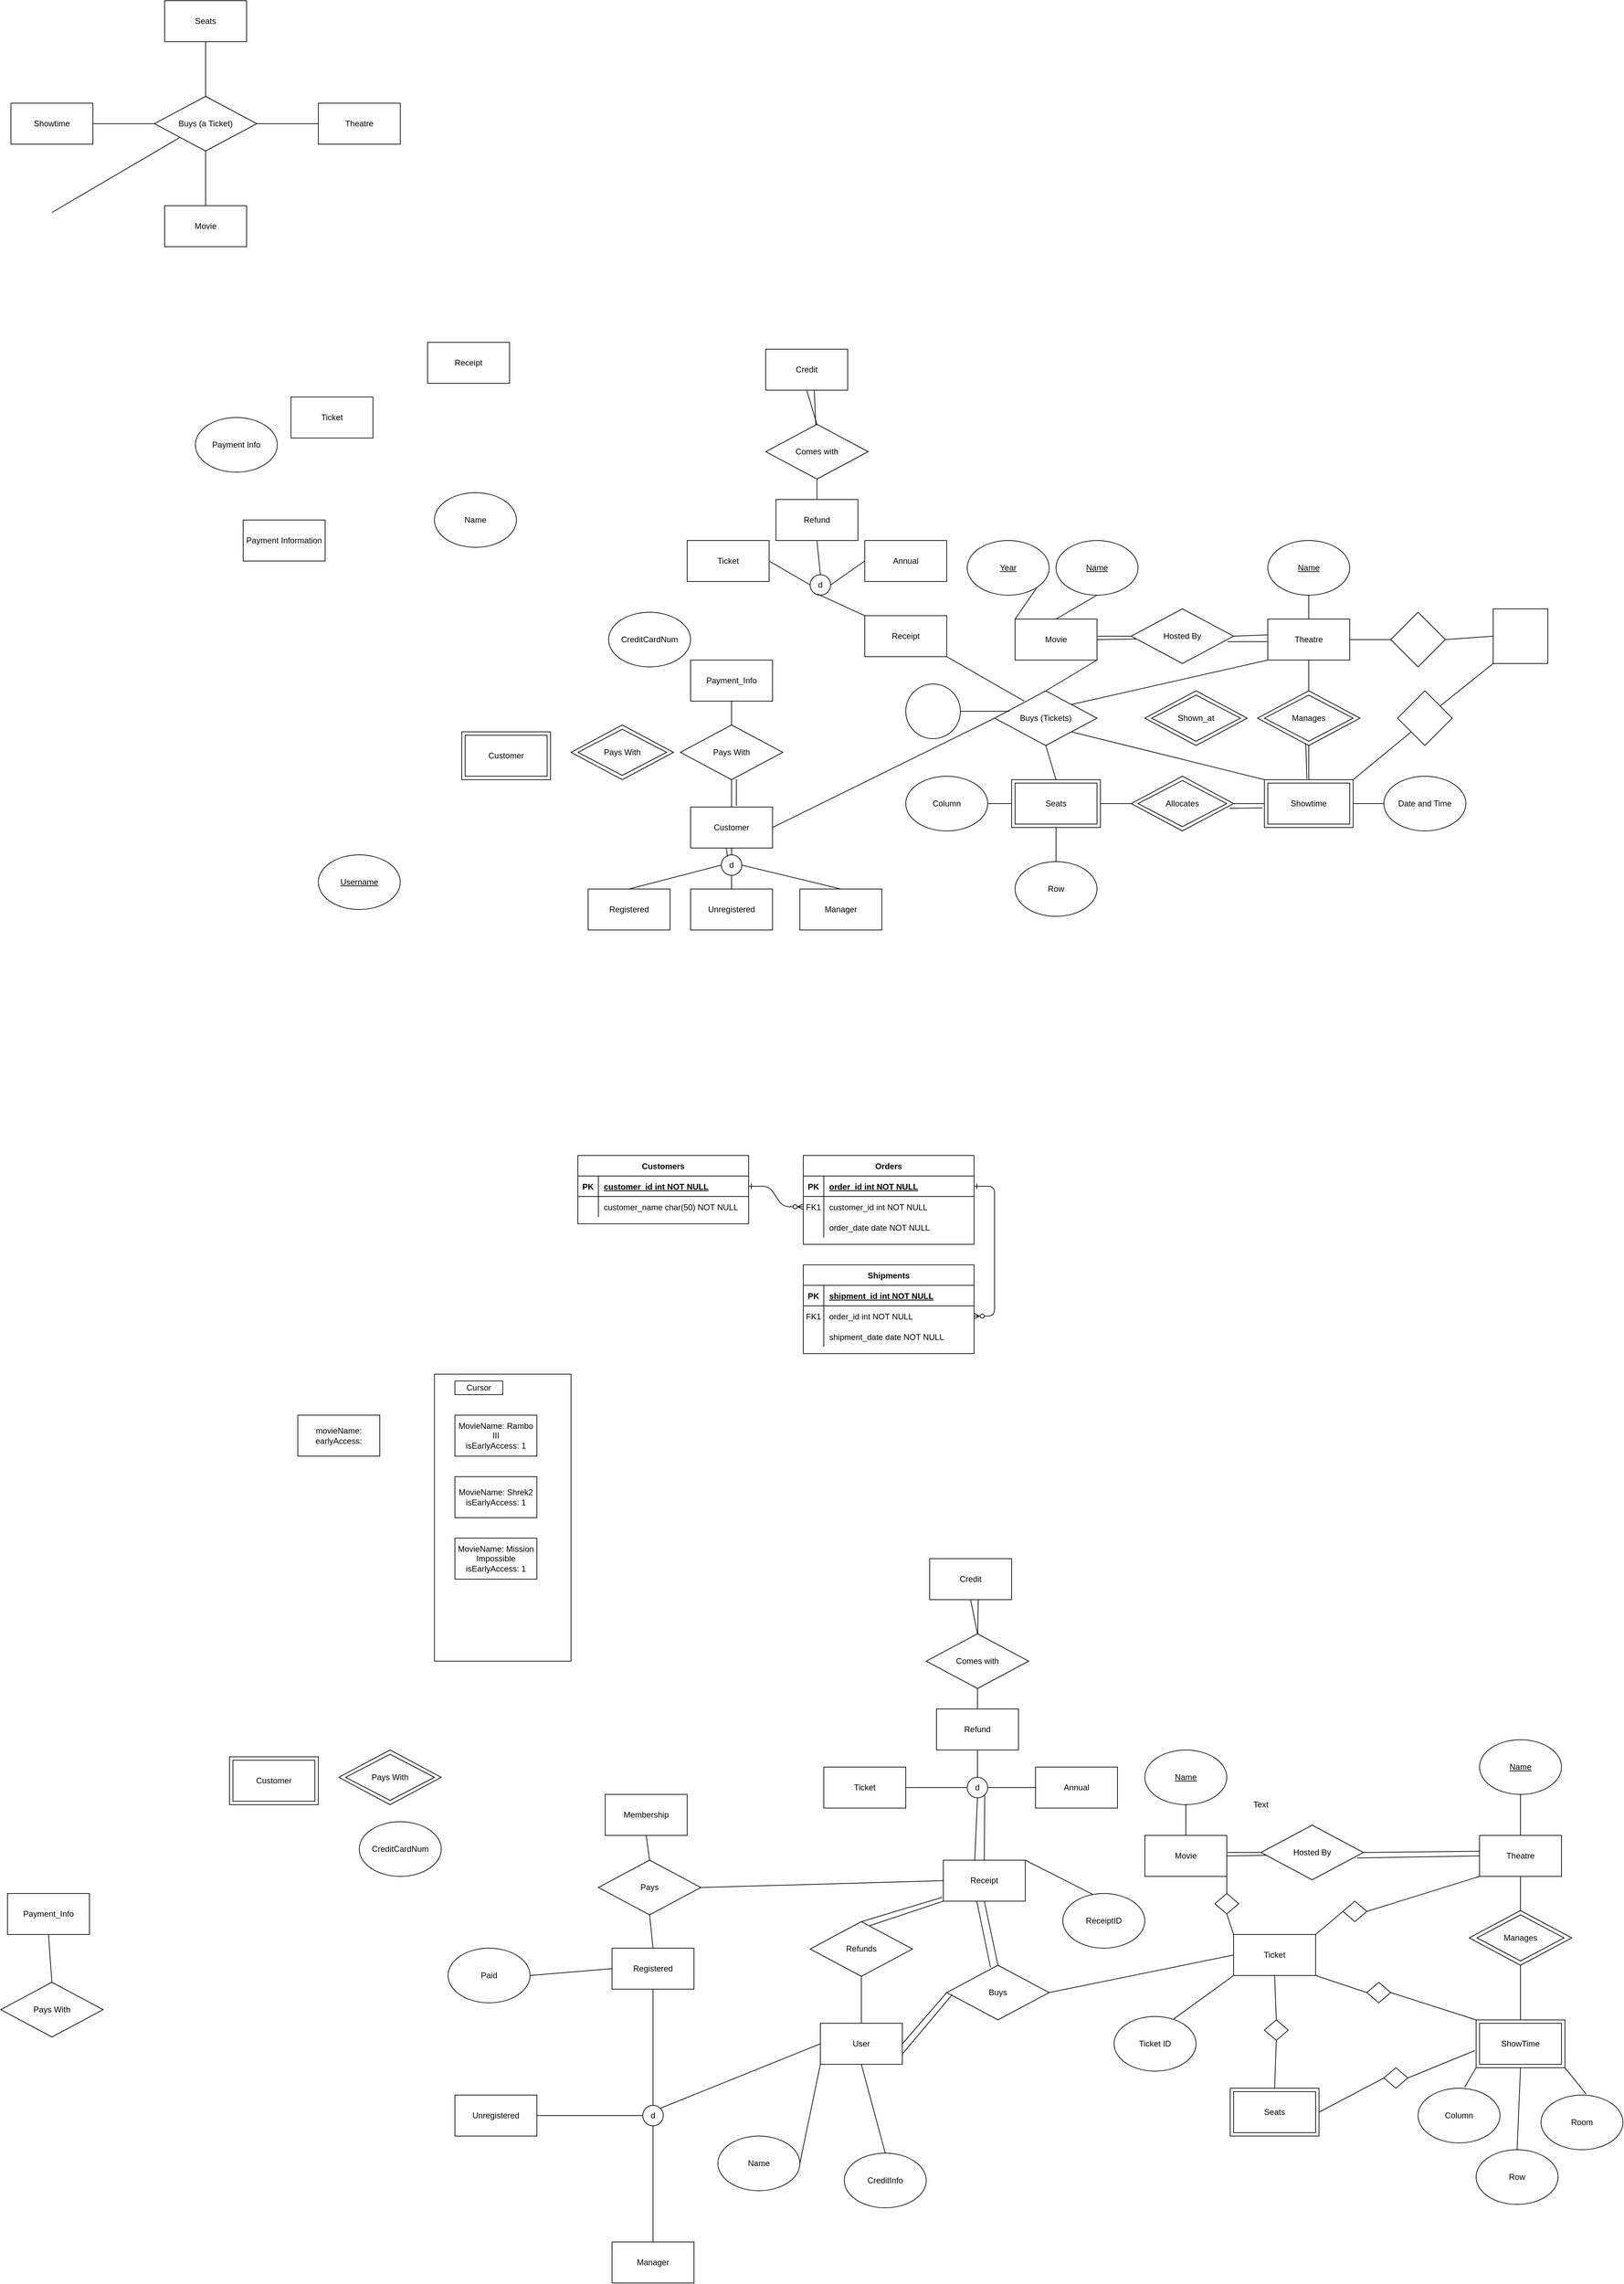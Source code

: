 <mxfile version="13.10.4" type="device"><diagram id="R2lEEEUBdFMjLlhIrx00" name="Page-1"><mxGraphModel dx="2035" dy="2835" grid="1" gridSize="10" guides="1" tooltips="1" connect="1" arrows="1" fold="1" page="1" pageScale="1" pageWidth="850" pageHeight="1100" math="0" shadow="0" extFonts="Permanent Marker^https://fonts.googleapis.com/css?family=Permanent+Marker"><root><mxCell id="0"/><mxCell id="1" parent="0"/><mxCell id="C-vyLk0tnHw3VtMMgP7b-1" value="" style="edgeStyle=entityRelationEdgeStyle;endArrow=ERzeroToMany;startArrow=ERone;endFill=1;startFill=0;" parent="1" source="C-vyLk0tnHw3VtMMgP7b-24" target="C-vyLk0tnHw3VtMMgP7b-6" edge="1"><mxGeometry width="100" height="100" relative="1" as="geometry"><mxPoint x="340" y="720" as="sourcePoint"/><mxPoint x="440" y="620" as="targetPoint"/></mxGeometry></mxCell><mxCell id="C-vyLk0tnHw3VtMMgP7b-12" value="" style="edgeStyle=entityRelationEdgeStyle;endArrow=ERzeroToMany;startArrow=ERone;endFill=1;startFill=0;" parent="1" source="C-vyLk0tnHw3VtMMgP7b-3" target="C-vyLk0tnHw3VtMMgP7b-17" edge="1"><mxGeometry width="100" height="100" relative="1" as="geometry"><mxPoint x="400" y="180" as="sourcePoint"/><mxPoint x="460" y="205" as="targetPoint"/></mxGeometry></mxCell><mxCell id="C-vyLk0tnHw3VtMMgP7b-2" value="Orders" style="shape=table;startSize=30;container=1;collapsible=1;childLayout=tableLayout;fixedRows=1;rowLines=0;fontStyle=1;align=center;resizeLast=1;" parent="1" vertex="1"><mxGeometry x="450" y="120" width="250" height="130" as="geometry"/></mxCell><mxCell id="C-vyLk0tnHw3VtMMgP7b-3" value="" style="shape=partialRectangle;collapsible=0;dropTarget=0;pointerEvents=0;fillColor=none;points=[[0,0.5],[1,0.5]];portConstraint=eastwest;top=0;left=0;right=0;bottom=1;" parent="C-vyLk0tnHw3VtMMgP7b-2" vertex="1"><mxGeometry y="30" width="250" height="30" as="geometry"/></mxCell><mxCell id="C-vyLk0tnHw3VtMMgP7b-4" value="PK" style="shape=partialRectangle;overflow=hidden;connectable=0;fillColor=none;top=0;left=0;bottom=0;right=0;fontStyle=1;" parent="C-vyLk0tnHw3VtMMgP7b-3" vertex="1"><mxGeometry width="30" height="30" as="geometry"/></mxCell><mxCell id="C-vyLk0tnHw3VtMMgP7b-5" value="order_id int NOT NULL " style="shape=partialRectangle;overflow=hidden;connectable=0;fillColor=none;top=0;left=0;bottom=0;right=0;align=left;spacingLeft=6;fontStyle=5;" parent="C-vyLk0tnHw3VtMMgP7b-3" vertex="1"><mxGeometry x="30" width="220" height="30" as="geometry"/></mxCell><mxCell id="C-vyLk0tnHw3VtMMgP7b-6" value="" style="shape=partialRectangle;collapsible=0;dropTarget=0;pointerEvents=0;fillColor=none;points=[[0,0.5],[1,0.5]];portConstraint=eastwest;top=0;left=0;right=0;bottom=0;" parent="C-vyLk0tnHw3VtMMgP7b-2" vertex="1"><mxGeometry y="60" width="250" height="30" as="geometry"/></mxCell><mxCell id="C-vyLk0tnHw3VtMMgP7b-7" value="FK1" style="shape=partialRectangle;overflow=hidden;connectable=0;fillColor=none;top=0;left=0;bottom=0;right=0;" parent="C-vyLk0tnHw3VtMMgP7b-6" vertex="1"><mxGeometry width="30" height="30" as="geometry"/></mxCell><mxCell id="C-vyLk0tnHw3VtMMgP7b-8" value="customer_id int NOT NULL" style="shape=partialRectangle;overflow=hidden;connectable=0;fillColor=none;top=0;left=0;bottom=0;right=0;align=left;spacingLeft=6;" parent="C-vyLk0tnHw3VtMMgP7b-6" vertex="1"><mxGeometry x="30" width="220" height="30" as="geometry"/></mxCell><mxCell id="C-vyLk0tnHw3VtMMgP7b-9" value="" style="shape=partialRectangle;collapsible=0;dropTarget=0;pointerEvents=0;fillColor=none;points=[[0,0.5],[1,0.5]];portConstraint=eastwest;top=0;left=0;right=0;bottom=0;" parent="C-vyLk0tnHw3VtMMgP7b-2" vertex="1"><mxGeometry y="90" width="250" height="30" as="geometry"/></mxCell><mxCell id="C-vyLk0tnHw3VtMMgP7b-10" value="" style="shape=partialRectangle;overflow=hidden;connectable=0;fillColor=none;top=0;left=0;bottom=0;right=0;" parent="C-vyLk0tnHw3VtMMgP7b-9" vertex="1"><mxGeometry width="30" height="30" as="geometry"/></mxCell><mxCell id="C-vyLk0tnHw3VtMMgP7b-11" value="order_date date NOT NULL" style="shape=partialRectangle;overflow=hidden;connectable=0;fillColor=none;top=0;left=0;bottom=0;right=0;align=left;spacingLeft=6;" parent="C-vyLk0tnHw3VtMMgP7b-9" vertex="1"><mxGeometry x="30" width="220" height="30" as="geometry"/></mxCell><mxCell id="C-vyLk0tnHw3VtMMgP7b-13" value="Shipments" style="shape=table;startSize=30;container=1;collapsible=1;childLayout=tableLayout;fixedRows=1;rowLines=0;fontStyle=1;align=center;resizeLast=1;" parent="1" vertex="1"><mxGeometry x="450" y="280" width="250" height="130" as="geometry"/></mxCell><mxCell id="C-vyLk0tnHw3VtMMgP7b-14" value="" style="shape=partialRectangle;collapsible=0;dropTarget=0;pointerEvents=0;fillColor=none;points=[[0,0.5],[1,0.5]];portConstraint=eastwest;top=0;left=0;right=0;bottom=1;" parent="C-vyLk0tnHw3VtMMgP7b-13" vertex="1"><mxGeometry y="30" width="250" height="30" as="geometry"/></mxCell><mxCell id="C-vyLk0tnHw3VtMMgP7b-15" value="PK" style="shape=partialRectangle;overflow=hidden;connectable=0;fillColor=none;top=0;left=0;bottom=0;right=0;fontStyle=1;" parent="C-vyLk0tnHw3VtMMgP7b-14" vertex="1"><mxGeometry width="30" height="30" as="geometry"/></mxCell><mxCell id="C-vyLk0tnHw3VtMMgP7b-16" value="shipment_id int NOT NULL " style="shape=partialRectangle;overflow=hidden;connectable=0;fillColor=none;top=0;left=0;bottom=0;right=0;align=left;spacingLeft=6;fontStyle=5;" parent="C-vyLk0tnHw3VtMMgP7b-14" vertex="1"><mxGeometry x="30" width="220" height="30" as="geometry"/></mxCell><mxCell id="C-vyLk0tnHw3VtMMgP7b-17" value="" style="shape=partialRectangle;collapsible=0;dropTarget=0;pointerEvents=0;fillColor=none;points=[[0,0.5],[1,0.5]];portConstraint=eastwest;top=0;left=0;right=0;bottom=0;" parent="C-vyLk0tnHw3VtMMgP7b-13" vertex="1"><mxGeometry y="60" width="250" height="30" as="geometry"/></mxCell><mxCell id="C-vyLk0tnHw3VtMMgP7b-18" value="FK1" style="shape=partialRectangle;overflow=hidden;connectable=0;fillColor=none;top=0;left=0;bottom=0;right=0;" parent="C-vyLk0tnHw3VtMMgP7b-17" vertex="1"><mxGeometry width="30" height="30" as="geometry"/></mxCell><mxCell id="C-vyLk0tnHw3VtMMgP7b-19" value="order_id int NOT NULL" style="shape=partialRectangle;overflow=hidden;connectable=0;fillColor=none;top=0;left=0;bottom=0;right=0;align=left;spacingLeft=6;" parent="C-vyLk0tnHw3VtMMgP7b-17" vertex="1"><mxGeometry x="30" width="220" height="30" as="geometry"/></mxCell><mxCell id="C-vyLk0tnHw3VtMMgP7b-20" value="" style="shape=partialRectangle;collapsible=0;dropTarget=0;pointerEvents=0;fillColor=none;points=[[0,0.5],[1,0.5]];portConstraint=eastwest;top=0;left=0;right=0;bottom=0;" parent="C-vyLk0tnHw3VtMMgP7b-13" vertex="1"><mxGeometry y="90" width="250" height="30" as="geometry"/></mxCell><mxCell id="C-vyLk0tnHw3VtMMgP7b-21" value="" style="shape=partialRectangle;overflow=hidden;connectable=0;fillColor=none;top=0;left=0;bottom=0;right=0;" parent="C-vyLk0tnHw3VtMMgP7b-20" vertex="1"><mxGeometry width="30" height="30" as="geometry"/></mxCell><mxCell id="C-vyLk0tnHw3VtMMgP7b-22" value="shipment_date date NOT NULL" style="shape=partialRectangle;overflow=hidden;connectable=0;fillColor=none;top=0;left=0;bottom=0;right=0;align=left;spacingLeft=6;" parent="C-vyLk0tnHw3VtMMgP7b-20" vertex="1"><mxGeometry x="30" width="220" height="30" as="geometry"/></mxCell><mxCell id="C-vyLk0tnHw3VtMMgP7b-23" value="Customers" style="shape=table;startSize=30;container=1;collapsible=1;childLayout=tableLayout;fixedRows=1;rowLines=0;fontStyle=1;align=center;resizeLast=1;" parent="1" vertex="1"><mxGeometry x="120" y="120" width="250" height="100" as="geometry"/></mxCell><mxCell id="C-vyLk0tnHw3VtMMgP7b-24" value="" style="shape=partialRectangle;collapsible=0;dropTarget=0;pointerEvents=0;fillColor=none;points=[[0,0.5],[1,0.5]];portConstraint=eastwest;top=0;left=0;right=0;bottom=1;" parent="C-vyLk0tnHw3VtMMgP7b-23" vertex="1"><mxGeometry y="30" width="250" height="30" as="geometry"/></mxCell><mxCell id="C-vyLk0tnHw3VtMMgP7b-25" value="PK" style="shape=partialRectangle;overflow=hidden;connectable=0;fillColor=none;top=0;left=0;bottom=0;right=0;fontStyle=1;" parent="C-vyLk0tnHw3VtMMgP7b-24" vertex="1"><mxGeometry width="30" height="30" as="geometry"/></mxCell><mxCell id="C-vyLk0tnHw3VtMMgP7b-26" value="customer_id int NOT NULL " style="shape=partialRectangle;overflow=hidden;connectable=0;fillColor=none;top=0;left=0;bottom=0;right=0;align=left;spacingLeft=6;fontStyle=5;" parent="C-vyLk0tnHw3VtMMgP7b-24" vertex="1"><mxGeometry x="30" width="220" height="30" as="geometry"/></mxCell><mxCell id="C-vyLk0tnHw3VtMMgP7b-27" value="" style="shape=partialRectangle;collapsible=0;dropTarget=0;pointerEvents=0;fillColor=none;points=[[0,0.5],[1,0.5]];portConstraint=eastwest;top=0;left=0;right=0;bottom=0;" parent="C-vyLk0tnHw3VtMMgP7b-23" vertex="1"><mxGeometry y="60" width="250" height="30" as="geometry"/></mxCell><mxCell id="C-vyLk0tnHw3VtMMgP7b-28" value="" style="shape=partialRectangle;overflow=hidden;connectable=0;fillColor=none;top=0;left=0;bottom=0;right=0;" parent="C-vyLk0tnHw3VtMMgP7b-27" vertex="1"><mxGeometry width="30" height="30" as="geometry"/></mxCell><mxCell id="C-vyLk0tnHw3VtMMgP7b-29" value="customer_name char(50) NOT NULL" style="shape=partialRectangle;overflow=hidden;connectable=0;fillColor=none;top=0;left=0;bottom=0;right=0;align=left;spacingLeft=6;" parent="C-vyLk0tnHw3VtMMgP7b-27" vertex="1"><mxGeometry x="30" width="220" height="30" as="geometry"/></mxCell><mxCell id="pMbNjrgEBTNf1LZmAnHC-1" value="Ticket" style="rounded=0;whiteSpace=wrap;html=1;" parent="1" vertex="1"><mxGeometry x="-300" y="-990" width="120" height="60" as="geometry"/></mxCell><mxCell id="pMbNjrgEBTNf1LZmAnHC-16" value="Receipt" style="rounded=0;whiteSpace=wrap;html=1;" parent="1" vertex="1"><mxGeometry x="-100" y="-1070" width="120" height="60" as="geometry"/></mxCell><mxCell id="pMbNjrgEBTNf1LZmAnHC-18" value="Payment Info" style="ellipse;whiteSpace=wrap;html=1;" parent="1" vertex="1"><mxGeometry x="-440" y="-960" width="120" height="80" as="geometry"/></mxCell><mxCell id="pMbNjrgEBTNf1LZmAnHC-19" value="Payment Information" style="rounded=0;whiteSpace=wrap;html=1;" parent="1" vertex="1"><mxGeometry x="-370" y="-810" width="120" height="60" as="geometry"/></mxCell><mxCell id="pMbNjrgEBTNf1LZmAnHC-35" value="" style="group" parent="1" vertex="1" connectable="0"><mxGeometry x="1125" y="-430" width="130" height="70" as="geometry"/></mxCell><mxCell id="pMbNjrgEBTNf1LZmAnHC-34" value="" style="rounded=0;whiteSpace=wrap;html=1;" parent="pMbNjrgEBTNf1LZmAnHC-35" vertex="1"><mxGeometry width="130" height="70" as="geometry"/></mxCell><mxCell id="pMbNjrgEBTNf1LZmAnHC-31" value="Showtime" style="rounded=0;whiteSpace=wrap;html=1;" parent="pMbNjrgEBTNf1LZmAnHC-35" vertex="1"><mxGeometry x="5" y="5" width="120" height="60" as="geometry"/></mxCell><mxCell id="pMbNjrgEBTNf1LZmAnHC-40" value="Name" style="ellipse;whiteSpace=wrap;html=1;" parent="1" vertex="1"><mxGeometry x="-90" y="-850" width="120" height="80" as="geometry"/></mxCell><mxCell id="pMbNjrgEBTNf1LZmAnHC-43" value="&lt;u&gt;Name&lt;/u&gt;" style="ellipse;whiteSpace=wrap;html=1;" parent="1" vertex="1"><mxGeometry x="1130" y="-780" width="120" height="80" as="geometry"/></mxCell><mxCell id="pMbNjrgEBTNf1LZmAnHC-44" value="Movie" style="rounded=0;whiteSpace=wrap;html=1;" parent="1" vertex="1"><mxGeometry x="760" y="-665" width="120" height="60" as="geometry"/></mxCell><mxCell id="pMbNjrgEBTNf1LZmAnHC-45" value="Theatre" style="rounded=0;whiteSpace=wrap;html=1;" parent="1" vertex="1"><mxGeometry x="1130" y="-665" width="120" height="60" as="geometry"/></mxCell><mxCell id="pMbNjrgEBTNf1LZmAnHC-46" value="Hosted By" style="rhombus;whiteSpace=wrap;html=1;" parent="1" vertex="1"><mxGeometry x="930" y="-680" width="150" height="80" as="geometry"/></mxCell><mxCell id="pMbNjrgEBTNf1LZmAnHC-47" value="&lt;u&gt;Name&lt;/u&gt;" style="ellipse;whiteSpace=wrap;html=1;" parent="1" vertex="1"><mxGeometry x="820" y="-780" width="120" height="80" as="geometry"/></mxCell><mxCell id="pMbNjrgEBTNf1LZmAnHC-54" value="" style="endArrow=none;html=1;entryX=0;entryY=0.5;entryDx=0;entryDy=0;" parent="1" target="pMbNjrgEBTNf1LZmAnHC-46" edge="1"><mxGeometry width="50" height="50" relative="1" as="geometry"><mxPoint x="881" y="-640" as="sourcePoint"/><mxPoint x="1280" y="-630" as="targetPoint"/></mxGeometry></mxCell><mxCell id="pMbNjrgEBTNf1LZmAnHC-55" value="" style="endArrow=none;html=1;exitX=1;exitY=0.5;exitDx=0;exitDy=0;entryX=-0.004;entryY=0.386;entryDx=0;entryDy=0;entryPerimeter=0;" parent="1" source="pMbNjrgEBTNf1LZmAnHC-46" target="pMbNjrgEBTNf1LZmAnHC-45" edge="1"><mxGeometry width="50" height="50" relative="1" as="geometry"><mxPoint x="1230" y="-580" as="sourcePoint"/><mxPoint x="1140" y="-640" as="targetPoint"/></mxGeometry></mxCell><mxCell id="pMbNjrgEBTNf1LZmAnHC-56" value="" style="endArrow=none;html=1;entryX=0.5;entryY=1;entryDx=0;entryDy=0;exitX=0.5;exitY=0;exitDx=0;exitDy=0;" parent="1" source="pMbNjrgEBTNf1LZmAnHC-45" target="pMbNjrgEBTNf1LZmAnHC-43" edge="1"><mxGeometry width="50" height="50" relative="1" as="geometry"><mxPoint x="1190" y="-670" as="sourcePoint"/><mxPoint x="1280" y="-630" as="targetPoint"/></mxGeometry></mxCell><mxCell id="pMbNjrgEBTNf1LZmAnHC-57" value="" style="endArrow=none;html=1;exitX=0.5;exitY=1;exitDx=0;exitDy=0;entryX=0.5;entryY=0;entryDx=0;entryDy=0;" parent="1" source="pMbNjrgEBTNf1LZmAnHC-47" target="pMbNjrgEBTNf1LZmAnHC-44" edge="1"><mxGeometry width="50" height="50" relative="1" as="geometry"><mxPoint x="1070" y="-570" as="sourcePoint"/><mxPoint x="1120" y="-620" as="targetPoint"/></mxGeometry></mxCell><mxCell id="pMbNjrgEBTNf1LZmAnHC-58" value="&lt;u&gt;Year&lt;/u&gt;" style="ellipse;whiteSpace=wrap;html=1;" parent="1" vertex="1"><mxGeometry x="690" y="-780" width="120" height="80" as="geometry"/></mxCell><mxCell id="pMbNjrgEBTNf1LZmAnHC-59" value="" style="endArrow=none;html=1;exitX=1;exitY=1;exitDx=0;exitDy=0;entryX=0;entryY=0;entryDx=0;entryDy=0;" parent="1" source="pMbNjrgEBTNf1LZmAnHC-58" target="pMbNjrgEBTNf1LZmAnHC-44" edge="1"><mxGeometry width="50" height="50" relative="1" as="geometry"><mxPoint x="1010" y="-590" as="sourcePoint"/><mxPoint x="1060" y="-640" as="targetPoint"/></mxGeometry></mxCell><mxCell id="pMbNjrgEBTNf1LZmAnHC-60" value="" style="group" parent="1" vertex="1" connectable="0"><mxGeometry x="1115" y="-560" width="150" height="80" as="geometry"/></mxCell><mxCell id="pMbNjrgEBTNf1LZmAnHC-51" value="" style="rhombus;whiteSpace=wrap;html=1;" parent="pMbNjrgEBTNf1LZmAnHC-60" vertex="1"><mxGeometry width="150" height="80" as="geometry"/></mxCell><mxCell id="pMbNjrgEBTNf1LZmAnHC-53" value="Manages" style="rhombus;whiteSpace=wrap;html=1;" parent="pMbNjrgEBTNf1LZmAnHC-60" vertex="1"><mxGeometry x="10" y="6.25" width="130" height="67.5" as="geometry"/></mxCell><mxCell id="pMbNjrgEBTNf1LZmAnHC-65" value="" style="endArrow=none;html=1;exitX=1;exitY=0.5;exitDx=0;exitDy=0;entryX=0;entryY=0.5;entryDx=0;entryDy=0;" parent="1" source="pMbNjrgEBTNf1LZmAnHC-34" edge="1"><mxGeometry width="50" height="50" relative="1" as="geometry"><mxPoint x="1270" y="-440" as="sourcePoint"/><mxPoint x="1310" y="-395" as="targetPoint"/></mxGeometry></mxCell><mxCell id="pMbNjrgEBTNf1LZmAnHC-68" value="" style="endArrow=none;html=1;entryX=0.5;entryY=1;entryDx=0;entryDy=0;exitX=0.5;exitY=0;exitDx=0;exitDy=0;" parent="1" source="pMbNjrgEBTNf1LZmAnHC-51" target="pMbNjrgEBTNf1LZmAnHC-45" edge="1"><mxGeometry width="50" height="50" relative="1" as="geometry"><mxPoint x="1290" y="-450" as="sourcePoint"/><mxPoint x="1340" y="-500" as="targetPoint"/></mxGeometry></mxCell><mxCell id="pMbNjrgEBTNf1LZmAnHC-69" value="" style="endArrow=none;html=1;entryX=0.5;entryY=1;entryDx=0;entryDy=0;exitX=0.5;exitY=0;exitDx=0;exitDy=0;" parent="1" source="pMbNjrgEBTNf1LZmAnHC-34" target="pMbNjrgEBTNf1LZmAnHC-51" edge="1"><mxGeometry width="50" height="50" relative="1" as="geometry"><mxPoint x="1200" y="-550" as="sourcePoint"/><mxPoint x="1200" y="-595.0" as="targetPoint"/></mxGeometry></mxCell><mxCell id="pMbNjrgEBTNf1LZmAnHC-84" value="Date and Time" style="ellipse;whiteSpace=wrap;html=1;" parent="1" vertex="1"><mxGeometry x="1300" y="-435" width="120" height="80" as="geometry"/></mxCell><mxCell id="pMbNjrgEBTNf1LZmAnHC-117" value="Buys (Tickets)" style="rhombus;whiteSpace=wrap;html=1;" parent="1" vertex="1"><mxGeometry x="730" y="-560" width="150" height="80" as="geometry"/></mxCell><mxCell id="pMbNjrgEBTNf1LZmAnHC-127" value="" style="endArrow=none;html=1;entryX=0;entryY=0.5;entryDx=0;entryDy=0;exitX=1;exitY=0.5;exitDx=0;exitDy=0;" parent="1" target="pMbNjrgEBTNf1LZmAnHC-34" edge="1"><mxGeometry width="50" height="50" relative="1" as="geometry"><mxPoint x="1080" y="-395" as="sourcePoint"/><mxPoint x="720" y="-550" as="targetPoint"/></mxGeometry></mxCell><mxCell id="pMbNjrgEBTNf1LZmAnHC-130" value="Customer" style="rounded=0;whiteSpace=wrap;html=1;" parent="1" vertex="1"><mxGeometry x="285" y="-390" width="120" height="60" as="geometry"/></mxCell><mxCell id="pMbNjrgEBTNf1LZmAnHC-131" value="Registered" style="rounded=0;whiteSpace=wrap;html=1;" parent="1" vertex="1"><mxGeometry x="135" y="-270" width="120" height="60" as="geometry"/></mxCell><mxCell id="pMbNjrgEBTNf1LZmAnHC-132" value="Unregistered" style="rounded=0;whiteSpace=wrap;html=1;" parent="1" vertex="1"><mxGeometry x="285" y="-270" width="120" height="60" as="geometry"/></mxCell><mxCell id="pMbNjrgEBTNf1LZmAnHC-133" value="Manager" style="rounded=0;whiteSpace=wrap;html=1;" parent="1" vertex="1"><mxGeometry x="445" y="-270" width="120" height="60" as="geometry"/></mxCell><mxCell id="pMbNjrgEBTNf1LZmAnHC-134" value="d" style="ellipse;whiteSpace=wrap;html=1;aspect=fixed;" parent="1" vertex="1"><mxGeometry x="330" y="-320" width="30" height="30" as="geometry"/></mxCell><mxCell id="pMbNjrgEBTNf1LZmAnHC-135" value="" style="endArrow=none;html=1;entryX=0.5;entryY=1;entryDx=0;entryDy=0;exitX=0.5;exitY=0;exitDx=0;exitDy=0;" parent="1" source="pMbNjrgEBTNf1LZmAnHC-134" target="pMbNjrgEBTNf1LZmAnHC-130" edge="1"><mxGeometry width="50" height="50" relative="1" as="geometry"><mxPoint x="565" y="-120" as="sourcePoint"/><mxPoint x="615" y="-170" as="targetPoint"/></mxGeometry></mxCell><mxCell id="pMbNjrgEBTNf1LZmAnHC-136" value="" style="endArrow=none;html=1;exitX=0.5;exitY=0;exitDx=0;exitDy=0;entryX=0;entryY=0.5;entryDx=0;entryDy=0;" parent="1" source="pMbNjrgEBTNf1LZmAnHC-131" target="pMbNjrgEBTNf1LZmAnHC-134" edge="1"><mxGeometry width="50" height="50" relative="1" as="geometry"><mxPoint x="565" y="-120" as="sourcePoint"/><mxPoint x="295" y="-260" as="targetPoint"/></mxGeometry></mxCell><mxCell id="pMbNjrgEBTNf1LZmAnHC-137" value="" style="endArrow=none;html=1;entryX=0.5;entryY=1;entryDx=0;entryDy=0;exitX=0.5;exitY=0;exitDx=0;exitDy=0;" parent="1" source="pMbNjrgEBTNf1LZmAnHC-132" target="pMbNjrgEBTNf1LZmAnHC-134" edge="1"><mxGeometry width="50" height="50" relative="1" as="geometry"><mxPoint x="565" y="-120" as="sourcePoint"/><mxPoint x="615" y="-170" as="targetPoint"/></mxGeometry></mxCell><mxCell id="pMbNjrgEBTNf1LZmAnHC-138" value="" style="endArrow=none;html=1;exitX=1;exitY=0.5;exitDx=0;exitDy=0;entryX=0.5;entryY=0;entryDx=0;entryDy=0;" parent="1" source="pMbNjrgEBTNf1LZmAnHC-134" target="pMbNjrgEBTNf1LZmAnHC-133" edge="1"><mxGeometry width="50" height="50" relative="1" as="geometry"><mxPoint x="360" y="-230" as="sourcePoint"/><mxPoint x="497.28" y="-280.14" as="targetPoint"/></mxGeometry></mxCell><mxCell id="pMbNjrgEBTNf1LZmAnHC-139" value="" style="endArrow=none;html=1;entryX=0.434;entryY=0.992;entryDx=0;entryDy=0;entryPerimeter=0;exitX=0.306;exitY=0.087;exitDx=0;exitDy=0;exitPerimeter=0;" parent="1" source="pMbNjrgEBTNf1LZmAnHC-134" target="pMbNjrgEBTNf1LZmAnHC-130" edge="1"><mxGeometry width="50" height="50" relative="1" as="geometry"><mxPoint x="565" y="-260" as="sourcePoint"/><mxPoint x="615" y="-310" as="targetPoint"/></mxGeometry></mxCell><mxCell id="pMbNjrgEBTNf1LZmAnHC-140" value="&lt;u&gt;Username&lt;/u&gt;" style="ellipse;whiteSpace=wrap;html=1;" parent="1" vertex="1"><mxGeometry x="-260" y="-320" width="120" height="80" as="geometry"/></mxCell><mxCell id="pMbNjrgEBTNf1LZmAnHC-141" value="" style="endArrow=none;html=1;entryX=0;entryY=0.5;entryDx=0;entryDy=0;exitX=1;exitY=0.5;exitDx=0;exitDy=0;" parent="1" source="pMbNjrgEBTNf1LZmAnHC-130" target="pMbNjrgEBTNf1LZmAnHC-117" edge="1"><mxGeometry width="50" height="50" relative="1" as="geometry"><mxPoint x="600" y="-450" as="sourcePoint"/><mxPoint x="650" y="-500" as="targetPoint"/></mxGeometry></mxCell><mxCell id="pMbNjrgEBTNf1LZmAnHC-142" value="" style="endArrow=none;html=1;entryX=1;entryY=1;entryDx=0;entryDy=0;exitX=0.5;exitY=0;exitDx=0;exitDy=0;" parent="1" source="pMbNjrgEBTNf1LZmAnHC-117" target="pMbNjrgEBTNf1LZmAnHC-44" edge="1"><mxGeometry width="50" height="50" relative="1" as="geometry"><mxPoint x="860" y="-490" as="sourcePoint"/><mxPoint x="910" y="-540" as="targetPoint"/></mxGeometry></mxCell><mxCell id="pMbNjrgEBTNf1LZmAnHC-143" value="" style="endArrow=none;html=1;entryX=0;entryY=1;entryDx=0;entryDy=0;exitX=1;exitY=0;exitDx=0;exitDy=0;" parent="1" source="pMbNjrgEBTNf1LZmAnHC-117" target="pMbNjrgEBTNf1LZmAnHC-45" edge="1"><mxGeometry width="50" height="50" relative="1" as="geometry"><mxPoint x="860" y="-490" as="sourcePoint"/><mxPoint x="910" y="-540" as="targetPoint"/></mxGeometry></mxCell><mxCell id="pMbNjrgEBTNf1LZmAnHC-145" value="" style="endArrow=none;html=1;entryX=1;entryY=1;entryDx=0;entryDy=0;exitX=0;exitY=0;exitDx=0;exitDy=0;" parent="1" source="pMbNjrgEBTNf1LZmAnHC-34" target="pMbNjrgEBTNf1LZmAnHC-117" edge="1"><mxGeometry width="50" height="50" relative="1" as="geometry"><mxPoint x="1120" y="-430" as="sourcePoint"/><mxPoint x="1140" y="-460" as="targetPoint"/></mxGeometry></mxCell><mxCell id="pMbNjrgEBTNf1LZmAnHC-146" value="" style="endArrow=none;html=1;entryX=1;entryY=0.5;entryDx=0;entryDy=0;exitX=0.056;exitY=0.552;exitDx=0;exitDy=0;exitPerimeter=0;" parent="1" source="pMbNjrgEBTNf1LZmAnHC-46" target="pMbNjrgEBTNf1LZmAnHC-44" edge="1"><mxGeometry width="50" height="50" relative="1" as="geometry"><mxPoint x="870" y="-490" as="sourcePoint"/><mxPoint x="920" y="-540" as="targetPoint"/></mxGeometry></mxCell><mxCell id="pMbNjrgEBTNf1LZmAnHC-147" value="" style="group" parent="1" vertex="1" connectable="0"><mxGeometry x="930" y="-435" width="150" height="80" as="geometry"/></mxCell><mxCell id="pMbNjrgEBTNf1LZmAnHC-148" value="" style="rhombus;whiteSpace=wrap;html=1;" parent="pMbNjrgEBTNf1LZmAnHC-147" vertex="1"><mxGeometry width="150" height="80" as="geometry"/></mxCell><mxCell id="pMbNjrgEBTNf1LZmAnHC-149" value="Allocates" style="rhombus;whiteSpace=wrap;html=1;" parent="pMbNjrgEBTNf1LZmAnHC-147" vertex="1"><mxGeometry x="10" y="6.25" width="130" height="67.5" as="geometry"/></mxCell><mxCell id="pMbNjrgEBTNf1LZmAnHC-150" value="" style="endArrow=none;html=1;entryX=0.471;entryY=0.975;entryDx=0;entryDy=0;entryPerimeter=0;exitX=0.479;exitY=-0.019;exitDx=0;exitDy=0;exitPerimeter=0;" parent="1" source="pMbNjrgEBTNf1LZmAnHC-34" target="pMbNjrgEBTNf1LZmAnHC-51" edge="1"><mxGeometry width="50" height="50" relative="1" as="geometry"><mxPoint x="970" y="-510" as="sourcePoint"/><mxPoint x="1020" y="-560" as="targetPoint"/></mxGeometry></mxCell><mxCell id="pMbNjrgEBTNf1LZmAnHC-151" value="" style="endArrow=none;html=1;exitX=0.959;exitY=0.587;exitDx=0;exitDy=0;entryX=-0.022;entryY=0.589;entryDx=0;entryDy=0;entryPerimeter=0;exitPerimeter=0;" parent="1" source="pMbNjrgEBTNf1LZmAnHC-148" target="pMbNjrgEBTNf1LZmAnHC-34" edge="1"><mxGeometry width="50" height="50" relative="1" as="geometry"><mxPoint x="895" y="-385" as="sourcePoint"/><mxPoint x="940" y="-385" as="targetPoint"/><Array as="points"/></mxGeometry></mxCell><mxCell id="pMbNjrgEBTNf1LZmAnHC-169" value="Movie" style="rounded=0;whiteSpace=wrap;html=1;" parent="1" vertex="1"><mxGeometry x="-485" y="-1270" width="120" height="60" as="geometry"/></mxCell><mxCell id="pMbNjrgEBTNf1LZmAnHC-170" value="Theatre" style="rounded=0;whiteSpace=wrap;html=1;" parent="1" vertex="1"><mxGeometry x="-260" y="-1420" width="120" height="60" as="geometry"/></mxCell><mxCell id="pMbNjrgEBTNf1LZmAnHC-171" value="Seats" style="rounded=0;whiteSpace=wrap;html=1;" parent="1" vertex="1"><mxGeometry x="-485" y="-1570" width="120" height="60" as="geometry"/></mxCell><mxCell id="pMbNjrgEBTNf1LZmAnHC-172" value="Buys (a Ticket)" style="rhombus;whiteSpace=wrap;html=1;" parent="1" vertex="1"><mxGeometry x="-500" y="-1430" width="150" height="80" as="geometry"/></mxCell><mxCell id="pMbNjrgEBTNf1LZmAnHC-173" value="Showtime" style="rounded=0;whiteSpace=wrap;html=1;" parent="1" vertex="1"><mxGeometry x="-710" y="-1420" width="120" height="60" as="geometry"/></mxCell><mxCell id="pMbNjrgEBTNf1LZmAnHC-174" value="" style="endArrow=none;html=1;entryX=1;entryY=0.5;entryDx=0;entryDy=0;exitX=0;exitY=0.5;exitDx=0;exitDy=0;" parent="1" source="pMbNjrgEBTNf1LZmAnHC-172" target="pMbNjrgEBTNf1LZmAnHC-173" edge="1"><mxGeometry width="50" height="50" relative="1" as="geometry"><mxPoint x="-600" y="-1290" as="sourcePoint"/><mxPoint x="-550" y="-1340" as="targetPoint"/></mxGeometry></mxCell><mxCell id="pMbNjrgEBTNf1LZmAnHC-175" value="" style="endArrow=none;html=1;entryX=1;entryY=0.5;entryDx=0;entryDy=0;exitX=0;exitY=0.5;exitDx=0;exitDy=0;" parent="1" source="pMbNjrgEBTNf1LZmAnHC-170" target="pMbNjrgEBTNf1LZmAnHC-172" edge="1"><mxGeometry width="50" height="50" relative="1" as="geometry"><mxPoint x="-700" y="-1310" as="sourcePoint"/><mxPoint x="-650" y="-1360" as="targetPoint"/></mxGeometry></mxCell><mxCell id="pMbNjrgEBTNf1LZmAnHC-176" value="" style="endArrow=none;html=1;entryX=0.5;entryY=1;entryDx=0;entryDy=0;" parent="1" source="pMbNjrgEBTNf1LZmAnHC-172" target="pMbNjrgEBTNf1LZmAnHC-171" edge="1"><mxGeometry width="50" height="50" relative="1" as="geometry"><mxPoint x="-610" y="-1330" as="sourcePoint"/><mxPoint x="-560" y="-1380" as="targetPoint"/></mxGeometry></mxCell><mxCell id="pMbNjrgEBTNf1LZmAnHC-177" value="" style="endArrow=none;html=1;entryX=0.5;entryY=1;entryDx=0;entryDy=0;exitX=0.5;exitY=0;exitDx=0;exitDy=0;" parent="1" source="pMbNjrgEBTNf1LZmAnHC-169" target="pMbNjrgEBTNf1LZmAnHC-172" edge="1"><mxGeometry width="50" height="50" relative="1" as="geometry"><mxPoint x="-610" y="-1330" as="sourcePoint"/><mxPoint x="-560" y="-1380" as="targetPoint"/></mxGeometry></mxCell><mxCell id="pMbNjrgEBTNf1LZmAnHC-178" value="" style="endArrow=none;html=1;exitX=1;exitY=0;exitDx=0;exitDy=0;entryX=0;entryY=1;entryDx=0;entryDy=0;" parent="1" target="pMbNjrgEBTNf1LZmAnHC-172" edge="1"><mxGeometry width="50" height="50" relative="1" as="geometry"><mxPoint x="-650" y="-1260" as="sourcePoint"/><mxPoint x="-560" y="-1290" as="targetPoint"/></mxGeometry></mxCell><mxCell id="pMbNjrgEBTNf1LZmAnHC-192" value="Receipt" style="rounded=0;whiteSpace=wrap;html=1;" parent="1" vertex="1"><mxGeometry x="540" y="-670" width="120" height="60" as="geometry"/></mxCell><mxCell id="pMbNjrgEBTNf1LZmAnHC-193" value="Refund" style="rounded=0;whiteSpace=wrap;html=1;" parent="1" vertex="1"><mxGeometry x="410" y="-840" width="120" height="60" as="geometry"/></mxCell><mxCell id="pMbNjrgEBTNf1LZmAnHC-194" value="Annual" style="rounded=0;whiteSpace=wrap;html=1;" parent="1" vertex="1"><mxGeometry x="540" y="-780" width="120" height="60" as="geometry"/></mxCell><mxCell id="pMbNjrgEBTNf1LZmAnHC-195" value="d" style="ellipse;whiteSpace=wrap;html=1;aspect=fixed;" parent="1" vertex="1"><mxGeometry x="460" y="-730" width="30" height="30" as="geometry"/></mxCell><mxCell id="pMbNjrgEBTNf1LZmAnHC-196" value="Ticket" style="rounded=0;whiteSpace=wrap;html=1;" parent="1" vertex="1"><mxGeometry x="280" y="-780" width="120" height="60" as="geometry"/></mxCell><mxCell id="pMbNjrgEBTNf1LZmAnHC-197" value="" style="endArrow=none;html=1;entryX=0.346;entryY=0.94;entryDx=0;entryDy=0;exitX=0;exitY=0;exitDx=0;exitDy=0;entryPerimeter=0;" parent="1" source="pMbNjrgEBTNf1LZmAnHC-192" target="pMbNjrgEBTNf1LZmAnHC-195" edge="1"><mxGeometry width="50" height="50" relative="1" as="geometry"><mxPoint x="500" y="-575" as="sourcePoint"/><mxPoint x="550" y="-625" as="targetPoint"/></mxGeometry></mxCell><mxCell id="pMbNjrgEBTNf1LZmAnHC-199" value="" style="endArrow=none;html=1;entryX=1;entryY=0.5;entryDx=0;entryDy=0;exitX=0;exitY=0.5;exitDx=0;exitDy=0;" parent="1" source="pMbNjrgEBTNf1LZmAnHC-194" target="pMbNjrgEBTNf1LZmAnHC-195" edge="1"><mxGeometry width="50" height="50" relative="1" as="geometry"><mxPoint x="510" y="-735" as="sourcePoint"/><mxPoint x="560" y="-785" as="targetPoint"/></mxGeometry></mxCell><mxCell id="pMbNjrgEBTNf1LZmAnHC-200" value="" style="endArrow=none;html=1;entryX=0.5;entryY=0;entryDx=0;entryDy=0;exitX=0.5;exitY=1;exitDx=0;exitDy=0;" parent="1" source="pMbNjrgEBTNf1LZmAnHC-193" target="pMbNjrgEBTNf1LZmAnHC-195" edge="1"><mxGeometry width="50" height="50" relative="1" as="geometry"><mxPoint x="560" y="-830" as="sourcePoint"/><mxPoint x="475" y="-785" as="targetPoint"/></mxGeometry></mxCell><mxCell id="pMbNjrgEBTNf1LZmAnHC-201" value="" style="endArrow=none;html=1;entryX=0;entryY=0.5;entryDx=0;entryDy=0;exitX=1;exitY=0.5;exitDx=0;exitDy=0;" parent="1" source="pMbNjrgEBTNf1LZmAnHC-196" target="pMbNjrgEBTNf1LZmAnHC-195" edge="1"><mxGeometry width="50" height="50" relative="1" as="geometry"><mxPoint x="460" y="-855" as="sourcePoint"/><mxPoint x="460" y="-800" as="targetPoint"/></mxGeometry></mxCell><mxCell id="pMbNjrgEBTNf1LZmAnHC-212" value="Credit" style="rounded=0;whiteSpace=wrap;html=1;" parent="1" vertex="1"><mxGeometry x="395" y="-1060" width="120" height="60" as="geometry"/></mxCell><mxCell id="pMbNjrgEBTNf1LZmAnHC-213" value="Comes with" style="rhombus;whiteSpace=wrap;html=1;" parent="1" vertex="1"><mxGeometry x="395" y="-950" width="150" height="80" as="geometry"/></mxCell><mxCell id="pMbNjrgEBTNf1LZmAnHC-214" value="" style="endArrow=none;html=1;entryX=0.5;entryY=1;entryDx=0;entryDy=0;exitX=0.5;exitY=0;exitDx=0;exitDy=0;" parent="1" source="pMbNjrgEBTNf1LZmAnHC-193" target="pMbNjrgEBTNf1LZmAnHC-213" edge="1"><mxGeometry width="50" height="50" relative="1" as="geometry"><mxPoint x="660" y="-760" as="sourcePoint"/><mxPoint x="710" y="-810" as="targetPoint"/></mxGeometry></mxCell><mxCell id="pMbNjrgEBTNf1LZmAnHC-216" value="" style="endArrow=none;html=1;entryX=0.5;entryY=1;entryDx=0;entryDy=0;exitX=0.5;exitY=0;exitDx=0;exitDy=0;" parent="1" source="pMbNjrgEBTNf1LZmAnHC-213" target="pMbNjrgEBTNf1LZmAnHC-212" edge="1"><mxGeometry width="50" height="50" relative="1" as="geometry"><mxPoint x="460" y="-915" as="sourcePoint"/><mxPoint x="460" y="-950" as="targetPoint"/></mxGeometry></mxCell><mxCell id="pMbNjrgEBTNf1LZmAnHC-217" value="" style="endArrow=none;html=1;entryX=1;entryY=1;entryDx=0;entryDy=0;exitX=0.289;exitY=0.188;exitDx=0;exitDy=0;exitPerimeter=0;" parent="1" source="pMbNjrgEBTNf1LZmAnHC-117" target="pMbNjrgEBTNf1LZmAnHC-192" edge="1"><mxGeometry width="50" height="50" relative="1" as="geometry"><mxPoint x="550" y="-650" as="sourcePoint"/><mxPoint x="600" y="-700" as="targetPoint"/></mxGeometry></mxCell><mxCell id="pMbNjrgEBTNf1LZmAnHC-218" value="" style="endArrow=none;html=1;entryX=0.592;entryY=1;entryDx=0;entryDy=0;entryPerimeter=0;" parent="1" source="pMbNjrgEBTNf1LZmAnHC-213" target="pMbNjrgEBTNf1LZmAnHC-212" edge="1"><mxGeometry width="50" height="50" relative="1" as="geometry"><mxPoint x="650" y="-640" as="sourcePoint"/><mxPoint x="700" y="-690" as="targetPoint"/></mxGeometry></mxCell><mxCell id="pMbNjrgEBTNf1LZmAnHC-219" value="Payment_Info" style="rounded=0;whiteSpace=wrap;html=1;" parent="1" vertex="1"><mxGeometry x="285" y="-605" width="120" height="60" as="geometry"/></mxCell><mxCell id="pMbNjrgEBTNf1LZmAnHC-220" value="Pays With" style="rhombus;whiteSpace=wrap;html=1;" parent="1" vertex="1"><mxGeometry x="270" y="-510" width="150" height="80" as="geometry"/></mxCell><mxCell id="pMbNjrgEBTNf1LZmAnHC-221" value="" style="endArrow=none;html=1;entryX=0.5;entryY=1;entryDx=0;entryDy=0;exitX=0.5;exitY=0;exitDx=0;exitDy=0;" parent="1" source="pMbNjrgEBTNf1LZmAnHC-220" target="pMbNjrgEBTNf1LZmAnHC-219" edge="1"><mxGeometry width="50" height="50" relative="1" as="geometry"><mxPoint x="460" y="-460" as="sourcePoint"/><mxPoint x="510" y="-510" as="targetPoint"/></mxGeometry></mxCell><mxCell id="pMbNjrgEBTNf1LZmAnHC-222" value="" style="endArrow=none;html=1;entryX=0.5;entryY=1;entryDx=0;entryDy=0;exitX=0.5;exitY=0;exitDx=0;exitDy=0;" parent="1" source="pMbNjrgEBTNf1LZmAnHC-130" target="pMbNjrgEBTNf1LZmAnHC-220" edge="1"><mxGeometry width="50" height="50" relative="1" as="geometry"><mxPoint x="350" y="-490" as="sourcePoint"/><mxPoint x="350" y="-520" as="targetPoint"/></mxGeometry></mxCell><mxCell id="pMbNjrgEBTNf1LZmAnHC-226" value="" style="group" parent="1" vertex="1" connectable="0"><mxGeometry x="110" y="-510" width="150" height="80" as="geometry"/></mxCell><mxCell id="pMbNjrgEBTNf1LZmAnHC-227" value="" style="rhombus;whiteSpace=wrap;html=1;" parent="pMbNjrgEBTNf1LZmAnHC-226" vertex="1"><mxGeometry width="150" height="80" as="geometry"/></mxCell><mxCell id="pMbNjrgEBTNf1LZmAnHC-228" value="Pays With" style="rhombus;whiteSpace=wrap;html=1;" parent="pMbNjrgEBTNf1LZmAnHC-226" vertex="1"><mxGeometry x="10" y="6.25" width="130" height="67.5" as="geometry"/></mxCell><mxCell id="pMbNjrgEBTNf1LZmAnHC-229" value="" style="endArrow=none;html=1;entryX=0.547;entryY=0.988;entryDx=0;entryDy=0;entryPerimeter=0;" parent="1" target="pMbNjrgEBTNf1LZmAnHC-220" edge="1"><mxGeometry width="50" height="50" relative="1" as="geometry"><mxPoint x="352" y="-392" as="sourcePoint"/><mxPoint x="770" y="-510" as="targetPoint"/></mxGeometry></mxCell><mxCell id="pMbNjrgEBTNf1LZmAnHC-230" value="" style="ellipse;whiteSpace=wrap;html=1;aspect=fixed;" parent="1" vertex="1"><mxGeometry x="600" y="-570" width="80" height="80" as="geometry"/></mxCell><mxCell id="pMbNjrgEBTNf1LZmAnHC-231" value="" style="endArrow=none;html=1;exitX=1;exitY=0.5;exitDx=0;exitDy=0;entryX=0.147;entryY=0.375;entryDx=0;entryDy=0;entryPerimeter=0;" parent="1" source="pMbNjrgEBTNf1LZmAnHC-230" target="pMbNjrgEBTNf1LZmAnHC-117" edge="1"><mxGeometry width="50" height="50" relative="1" as="geometry"><mxPoint x="710" y="-480" as="sourcePoint"/><mxPoint x="760" y="-530" as="targetPoint"/></mxGeometry></mxCell><mxCell id="pMbNjrgEBTNf1LZmAnHC-233" value="" style="endArrow=none;html=1;exitX=0.94;exitY=0.6;exitDx=0;exitDy=0;exitPerimeter=0;" parent="1" source="pMbNjrgEBTNf1LZmAnHC-46" edge="1"><mxGeometry width="50" height="50" relative="1" as="geometry"><mxPoint x="1090" y="-630" as="sourcePoint"/><mxPoint x="1130" y="-632" as="targetPoint"/></mxGeometry></mxCell><mxCell id="pMbNjrgEBTNf1LZmAnHC-234" value="" style="group" parent="1" vertex="1" connectable="0"><mxGeometry x="755" y="-430" width="130" height="70" as="geometry"/></mxCell><mxCell id="pMbNjrgEBTNf1LZmAnHC-235" value="" style="rounded=0;whiteSpace=wrap;html=1;" parent="pMbNjrgEBTNf1LZmAnHC-234" vertex="1"><mxGeometry width="130" height="70" as="geometry"/></mxCell><mxCell id="pMbNjrgEBTNf1LZmAnHC-236" value="Seats" style="rounded=0;whiteSpace=wrap;html=1;" parent="pMbNjrgEBTNf1LZmAnHC-234" vertex="1"><mxGeometry x="5" y="5" width="120" height="60" as="geometry"/></mxCell><mxCell id="pMbNjrgEBTNf1LZmAnHC-237" value="" style="endArrow=none;html=1;exitX=1;exitY=0.5;exitDx=0;exitDy=0;entryX=0;entryY=0.5;entryDx=0;entryDy=0;" parent="1" source="pMbNjrgEBTNf1LZmAnHC-235" edge="1"><mxGeometry width="50" height="50" relative="1" as="geometry"><mxPoint x="1090" y="-380" as="sourcePoint"/><mxPoint x="930" y="-395" as="targetPoint"/><Array as="points"/></mxGeometry></mxCell><mxCell id="pMbNjrgEBTNf1LZmAnHC-238" value="Row" style="ellipse;whiteSpace=wrap;html=1;" parent="1" vertex="1"><mxGeometry x="760" y="-310" width="120" height="80" as="geometry"/></mxCell><mxCell id="pMbNjrgEBTNf1LZmAnHC-239" value="" style="endArrow=none;html=1;entryX=0.5;entryY=1;entryDx=0;entryDy=0;exitX=0.5;exitY=0;exitDx=0;exitDy=0;" parent="1" source="pMbNjrgEBTNf1LZmAnHC-238" target="pMbNjrgEBTNf1LZmAnHC-235" edge="1"><mxGeometry width="50" height="50" relative="1" as="geometry"><mxPoint x="580" y="-340" as="sourcePoint"/><mxPoint x="820.0" y="-355" as="targetPoint"/></mxGeometry></mxCell><mxCell id="pMbNjrgEBTNf1LZmAnHC-240" value="Column" style="ellipse;whiteSpace=wrap;html=1;" parent="1" vertex="1"><mxGeometry x="600" y="-435" width="120" height="80" as="geometry"/></mxCell><mxCell id="pMbNjrgEBTNf1LZmAnHC-241" value="" style="endArrow=none;html=1;exitX=1;exitY=0.5;exitDx=0;exitDy=0;entryX=0;entryY=0.5;entryDx=0;entryDy=0;" parent="1" source="pMbNjrgEBTNf1LZmAnHC-240" target="pMbNjrgEBTNf1LZmAnHC-235" edge="1"><mxGeometry width="50" height="50" relative="1" as="geometry"><mxPoint x="900" y="-380" as="sourcePoint"/><mxPoint x="950" y="-430" as="targetPoint"/></mxGeometry></mxCell><mxCell id="pMbNjrgEBTNf1LZmAnHC-245" value="" style="whiteSpace=wrap;html=1;aspect=fixed;" parent="1" vertex="1"><mxGeometry x="1460" y="-680" width="80" height="80" as="geometry"/></mxCell><mxCell id="pMbNjrgEBTNf1LZmAnHC-246" value="" style="rhombus;whiteSpace=wrap;html=1;" parent="1" vertex="1"><mxGeometry x="1310" y="-675" width="80" height="80" as="geometry"/></mxCell><mxCell id="pMbNjrgEBTNf1LZmAnHC-247" value="" style="rhombus;whiteSpace=wrap;html=1;" parent="1" vertex="1"><mxGeometry x="1320" y="-560" width="80" height="80" as="geometry"/></mxCell><mxCell id="pMbNjrgEBTNf1LZmAnHC-248" value="" style="endArrow=none;html=1;entryX=1;entryY=0;entryDx=0;entryDy=0;exitX=0;exitY=1;exitDx=0;exitDy=0;" parent="1" source="pMbNjrgEBTNf1LZmAnHC-247" target="pMbNjrgEBTNf1LZmAnHC-34" edge="1"><mxGeometry width="50" height="50" relative="1" as="geometry"><mxPoint x="1170" y="-360" as="sourcePoint"/><mxPoint x="1220" y="-410" as="targetPoint"/></mxGeometry></mxCell><mxCell id="pMbNjrgEBTNf1LZmAnHC-250" value="" style="endArrow=none;html=1;entryX=0;entryY=1;entryDx=0;entryDy=0;" parent="1" source="pMbNjrgEBTNf1LZmAnHC-247" target="pMbNjrgEBTNf1LZmAnHC-245" edge="1"><mxGeometry width="50" height="50" relative="1" as="geometry"><mxPoint x="1180" y="-470" as="sourcePoint"/><mxPoint x="1230" y="-520" as="targetPoint"/></mxGeometry></mxCell><mxCell id="pMbNjrgEBTNf1LZmAnHC-251" value="" style="endArrow=none;html=1;entryX=0;entryY=0.5;entryDx=0;entryDy=0;exitX=1;exitY=0.5;exitDx=0;exitDy=0;" parent="1" source="pMbNjrgEBTNf1LZmAnHC-246" target="pMbNjrgEBTNf1LZmAnHC-245" edge="1"><mxGeometry width="50" height="50" relative="1" as="geometry"><mxPoint x="1392.222" y="-527.778" as="sourcePoint"/><mxPoint x="1470" y="-590" as="targetPoint"/></mxGeometry></mxCell><mxCell id="pMbNjrgEBTNf1LZmAnHC-252" value="" style="endArrow=none;html=1;entryX=0;entryY=0.5;entryDx=0;entryDy=0;exitX=1;exitY=0.5;exitDx=0;exitDy=0;" parent="1" source="pMbNjrgEBTNf1LZmAnHC-45" target="pMbNjrgEBTNf1LZmAnHC-246" edge="1"><mxGeometry width="50" height="50" relative="1" as="geometry"><mxPoint x="1400" y="-625" as="sourcePoint"/><mxPoint x="1470" y="-630" as="targetPoint"/></mxGeometry></mxCell><mxCell id="pMbNjrgEBTNf1LZmAnHC-253" value="" style="endArrow=none;html=1;entryX=0.5;entryY=1;entryDx=0;entryDy=0;exitX=0.5;exitY=0;exitDx=0;exitDy=0;" parent="1" source="pMbNjrgEBTNf1LZmAnHC-235" target="pMbNjrgEBTNf1LZmAnHC-117" edge="1"><mxGeometry width="50" height="50" relative="1" as="geometry"><mxPoint x="990" y="-370" as="sourcePoint"/><mxPoint x="1040" y="-420" as="targetPoint"/></mxGeometry></mxCell><mxCell id="AR9q1ehSimTTVsm3FflY-1" value="" style="group" vertex="1" connectable="0" parent="1"><mxGeometry x="-50" y="-500" width="130" height="70" as="geometry"/></mxCell><mxCell id="AR9q1ehSimTTVsm3FflY-2" value="" style="rounded=0;whiteSpace=wrap;html=1;" vertex="1" parent="AR9q1ehSimTTVsm3FflY-1"><mxGeometry width="130" height="70" as="geometry"/></mxCell><mxCell id="AR9q1ehSimTTVsm3FflY-3" value="Customer" style="rounded=0;whiteSpace=wrap;html=1;" vertex="1" parent="AR9q1ehSimTTVsm3FflY-1"><mxGeometry x="5" y="5" width="120" height="60" as="geometry"/></mxCell><mxCell id="AR9q1ehSimTTVsm3FflY-4" value="CreditCardNum" style="ellipse;whiteSpace=wrap;html=1;" vertex="1" parent="1"><mxGeometry x="165" y="-675" width="120" height="80" as="geometry"/></mxCell><mxCell id="AR9q1ehSimTTVsm3FflY-5" value="" style="group" vertex="1" connectable="0" parent="1"><mxGeometry x="950" y="-560" width="150" height="80" as="geometry"/></mxCell><mxCell id="AR9q1ehSimTTVsm3FflY-6" value="" style="rhombus;whiteSpace=wrap;html=1;" vertex="1" parent="AR9q1ehSimTTVsm3FflY-5"><mxGeometry width="150" height="80" as="geometry"/></mxCell><mxCell id="AR9q1ehSimTTVsm3FflY-7" value="Shown_at" style="rhombus;whiteSpace=wrap;html=1;" vertex="1" parent="AR9q1ehSimTTVsm3FflY-5"><mxGeometry x="10" y="6.25" width="130" height="67.5" as="geometry"/></mxCell><mxCell id="AR9q1ehSimTTVsm3FflY-8" value="" style="rounded=0;whiteSpace=wrap;html=1;" vertex="1" parent="1"><mxGeometry x="-90" y="440" width="200" height="420" as="geometry"/></mxCell><mxCell id="AR9q1ehSimTTVsm3FflY-12" value="Name" style="ellipse;whiteSpace=wrap;html=1;" vertex="1" parent="1"><mxGeometry x="325" y="1555" width="120" height="80" as="geometry"/></mxCell><mxCell id="AR9q1ehSimTTVsm3FflY-13" value="&lt;u&gt;Name&lt;/u&gt;" style="ellipse;whiteSpace=wrap;html=1;" vertex="1" parent="1"><mxGeometry x="1440" y="975" width="120" height="80" as="geometry"/></mxCell><mxCell id="AR9q1ehSimTTVsm3FflY-14" value="Movie" style="rounded=0;whiteSpace=wrap;html=1;" vertex="1" parent="1"><mxGeometry x="950" y="1115" width="120" height="60" as="geometry"/></mxCell><mxCell id="AR9q1ehSimTTVsm3FflY-15" value="Theatre" style="rounded=0;whiteSpace=wrap;html=1;" vertex="1" parent="1"><mxGeometry x="1440" y="1115" width="120" height="60" as="geometry"/></mxCell><mxCell id="AR9q1ehSimTTVsm3FflY-16" value="Hosted By" style="rhombus;whiteSpace=wrap;html=1;" vertex="1" parent="1"><mxGeometry x="1120" y="1100" width="150" height="80" as="geometry"/></mxCell><mxCell id="AR9q1ehSimTTVsm3FflY-17" value="&lt;u&gt;Name&lt;/u&gt;" style="ellipse;whiteSpace=wrap;html=1;" vertex="1" parent="1"><mxGeometry x="950" y="990" width="120" height="80" as="geometry"/></mxCell><mxCell id="AR9q1ehSimTTVsm3FflY-18" value="" style="endArrow=none;html=1;entryX=0;entryY=0.5;entryDx=0;entryDy=0;" edge="1" target="AR9q1ehSimTTVsm3FflY-16" parent="1"><mxGeometry width="50" height="50" relative="1" as="geometry"><mxPoint x="1071" y="1140" as="sourcePoint"/><mxPoint x="1470" y="1150" as="targetPoint"/></mxGeometry></mxCell><mxCell id="AR9q1ehSimTTVsm3FflY-19" value="" style="endArrow=none;html=1;exitX=1;exitY=0.5;exitDx=0;exitDy=0;entryX=-0.004;entryY=0.386;entryDx=0;entryDy=0;entryPerimeter=0;" edge="1" source="AR9q1ehSimTTVsm3FflY-16" target="AR9q1ehSimTTVsm3FflY-15" parent="1"><mxGeometry width="50" height="50" relative="1" as="geometry"><mxPoint x="1420" y="1200" as="sourcePoint"/><mxPoint x="1330" y="1140" as="targetPoint"/></mxGeometry></mxCell><mxCell id="AR9q1ehSimTTVsm3FflY-20" value="" style="endArrow=none;html=1;entryX=0.5;entryY=1;entryDx=0;entryDy=0;exitX=0.5;exitY=0;exitDx=0;exitDy=0;" edge="1" source="AR9q1ehSimTTVsm3FflY-15" target="AR9q1ehSimTTVsm3FflY-13" parent="1"><mxGeometry width="50" height="50" relative="1" as="geometry"><mxPoint x="1380" y="1110" as="sourcePoint"/><mxPoint x="1470" y="1150" as="targetPoint"/></mxGeometry></mxCell><mxCell id="AR9q1ehSimTTVsm3FflY-21" value="" style="endArrow=none;html=1;exitX=0.5;exitY=1;exitDx=0;exitDy=0;entryX=0.5;entryY=0;entryDx=0;entryDy=0;" edge="1" source="AR9q1ehSimTTVsm3FflY-17" target="AR9q1ehSimTTVsm3FflY-14" parent="1"><mxGeometry width="50" height="50" relative="1" as="geometry"><mxPoint x="1260" y="1210" as="sourcePoint"/><mxPoint x="1310" y="1160" as="targetPoint"/></mxGeometry></mxCell><mxCell id="AR9q1ehSimTTVsm3FflY-33" value="User" style="rounded=0;whiteSpace=wrap;html=1;" vertex="1" parent="1"><mxGeometry x="475" y="1390" width="120" height="60" as="geometry"/></mxCell><mxCell id="AR9q1ehSimTTVsm3FflY-43" value="" style="endArrow=none;html=1;exitX=1;exitY=0.5;exitDx=0;exitDy=0;entryX=0;entryY=0.5;entryDx=0;entryDy=0;" edge="1" source="AR9q1ehSimTTVsm3FflY-33" target="AR9q1ehSimTTVsm3FflY-132" parent="1"><mxGeometry width="50" height="50" relative="1" as="geometry"><mxPoint x="790" y="1330" as="sourcePoint"/><mxPoint x="710" y="1330" as="targetPoint"/></mxGeometry></mxCell><mxCell id="AR9q1ehSimTTVsm3FflY-45" value="" style="endArrow=none;html=1;entryX=0;entryY=1;entryDx=0;entryDy=0;exitX=1;exitY=0.5;exitDx=0;exitDy=0;" edge="1" source="AR9q1ehSimTTVsm3FflY-122" target="AR9q1ehSimTTVsm3FflY-15" parent="1"><mxGeometry width="50" height="50" relative="1" as="geometry"><mxPoint x="1200" y="1260" as="sourcePoint"/><mxPoint x="1100" y="1240" as="targetPoint"/></mxGeometry></mxCell><mxCell id="AR9q1ehSimTTVsm3FflY-47" value="" style="endArrow=none;html=1;entryX=1;entryY=0.5;entryDx=0;entryDy=0;exitX=0.056;exitY=0.552;exitDx=0;exitDy=0;exitPerimeter=0;" edge="1" source="AR9q1ehSimTTVsm3FflY-16" target="AR9q1ehSimTTVsm3FflY-14" parent="1"><mxGeometry width="50" height="50" relative="1" as="geometry"><mxPoint x="1060" y="1290" as="sourcePoint"/><mxPoint x="1110" y="1240" as="targetPoint"/></mxGeometry></mxCell><mxCell id="AR9q1ehSimTTVsm3FflY-53" value="Receipt" style="rounded=0;whiteSpace=wrap;html=1;" vertex="1" parent="1"><mxGeometry x="655" y="1151.25" width="120" height="60" as="geometry"/></mxCell><mxCell id="AR9q1ehSimTTVsm3FflY-54" value="Refund" style="rounded=0;whiteSpace=wrap;html=1;" vertex="1" parent="1"><mxGeometry x="645" y="930" width="120" height="60" as="geometry"/></mxCell><mxCell id="AR9q1ehSimTTVsm3FflY-55" value="Annual" style="rounded=0;whiteSpace=wrap;html=1;" vertex="1" parent="1"><mxGeometry x="790" y="1015" width="120" height="60" as="geometry"/></mxCell><mxCell id="AR9q1ehSimTTVsm3FflY-56" value="d" style="ellipse;whiteSpace=wrap;html=1;aspect=fixed;" vertex="1" parent="1"><mxGeometry x="690" y="1030" width="30" height="30" as="geometry"/></mxCell><mxCell id="AR9q1ehSimTTVsm3FflY-57" value="Ticket" style="rounded=0;whiteSpace=wrap;html=1;" vertex="1" parent="1"><mxGeometry x="480" y="1015" width="120" height="60" as="geometry"/></mxCell><mxCell id="AR9q1ehSimTTVsm3FflY-58" value="" style="endArrow=none;html=1;exitX=0.383;exitY=0.013;exitDx=0;exitDy=0;exitPerimeter=0;entryX=0.5;entryY=1;entryDx=0;entryDy=0;" edge="1" source="AR9q1ehSimTTVsm3FflY-53" target="AR9q1ehSimTTVsm3FflY-56" parent="1"><mxGeometry width="50" height="50" relative="1" as="geometry"><mxPoint x="690" y="1205" as="sourcePoint"/><mxPoint x="660" y="1070" as="targetPoint"/></mxGeometry></mxCell><mxCell id="AR9q1ehSimTTVsm3FflY-59" value="" style="endArrow=none;html=1;entryX=1;entryY=0.5;entryDx=0;entryDy=0;exitX=0;exitY=0.5;exitDx=0;exitDy=0;" edge="1" source="AR9q1ehSimTTVsm3FflY-55" target="AR9q1ehSimTTVsm3FflY-56" parent="1"><mxGeometry width="50" height="50" relative="1" as="geometry"><mxPoint x="700" y="1045" as="sourcePoint"/><mxPoint x="750" y="995" as="targetPoint"/></mxGeometry></mxCell><mxCell id="AR9q1ehSimTTVsm3FflY-60" value="" style="endArrow=none;html=1;entryX=0.5;entryY=0;entryDx=0;entryDy=0;exitX=0.5;exitY=1;exitDx=0;exitDy=0;" edge="1" source="AR9q1ehSimTTVsm3FflY-54" target="AR9q1ehSimTTVsm3FflY-56" parent="1"><mxGeometry width="50" height="50" relative="1" as="geometry"><mxPoint x="750" y="950" as="sourcePoint"/><mxPoint x="665" y="995" as="targetPoint"/></mxGeometry></mxCell><mxCell id="AR9q1ehSimTTVsm3FflY-61" value="" style="endArrow=none;html=1;entryX=0;entryY=0.5;entryDx=0;entryDy=0;exitX=1;exitY=0.5;exitDx=0;exitDy=0;" edge="1" source="AR9q1ehSimTTVsm3FflY-57" target="AR9q1ehSimTTVsm3FflY-56" parent="1"><mxGeometry width="50" height="50" relative="1" as="geometry"><mxPoint x="650" y="925" as="sourcePoint"/><mxPoint x="650" y="980" as="targetPoint"/></mxGeometry></mxCell><mxCell id="AR9q1ehSimTTVsm3FflY-62" value="Credit" style="rounded=0;whiteSpace=wrap;html=1;" vertex="1" parent="1"><mxGeometry x="635" y="710" width="120" height="60" as="geometry"/></mxCell><mxCell id="AR9q1ehSimTTVsm3FflY-63" value="Comes with" style="rhombus;whiteSpace=wrap;html=1;" vertex="1" parent="1"><mxGeometry x="630" y="820" width="150" height="80" as="geometry"/></mxCell><mxCell id="AR9q1ehSimTTVsm3FflY-64" value="" style="endArrow=none;html=1;entryX=0.5;entryY=1;entryDx=0;entryDy=0;exitX=0.5;exitY=0;exitDx=0;exitDy=0;" edge="1" source="AR9q1ehSimTTVsm3FflY-54" target="AR9q1ehSimTTVsm3FflY-63" parent="1"><mxGeometry width="50" height="50" relative="1" as="geometry"><mxPoint x="850" y="1020" as="sourcePoint"/><mxPoint x="900" y="970" as="targetPoint"/></mxGeometry></mxCell><mxCell id="AR9q1ehSimTTVsm3FflY-65" value="" style="endArrow=none;html=1;entryX=0.5;entryY=1;entryDx=0;entryDy=0;exitX=0.5;exitY=0;exitDx=0;exitDy=0;" edge="1" source="AR9q1ehSimTTVsm3FflY-63" target="AR9q1ehSimTTVsm3FflY-62" parent="1"><mxGeometry width="50" height="50" relative="1" as="geometry"><mxPoint x="650" y="865" as="sourcePoint"/><mxPoint x="650" y="830" as="targetPoint"/></mxGeometry></mxCell><mxCell id="AR9q1ehSimTTVsm3FflY-66" value="" style="endArrow=none;html=1;entryX=0.5;entryY=1;entryDx=0;entryDy=0;exitX=0.5;exitY=0;exitDx=0;exitDy=0;" edge="1" source="AR9q1ehSimTTVsm3FflY-132" target="AR9q1ehSimTTVsm3FflY-53" parent="1"><mxGeometry width="50" height="50" relative="1" as="geometry"><mxPoint x="890" y="1230" as="sourcePoint"/><mxPoint x="790" y="1080" as="targetPoint"/></mxGeometry></mxCell><mxCell id="AR9q1ehSimTTVsm3FflY-67" value="" style="endArrow=none;html=1;entryX=0.592;entryY=1;entryDx=0;entryDy=0;entryPerimeter=0;" edge="1" source="AR9q1ehSimTTVsm3FflY-63" target="AR9q1ehSimTTVsm3FflY-62" parent="1"><mxGeometry width="50" height="50" relative="1" as="geometry"><mxPoint x="840" y="1140" as="sourcePoint"/><mxPoint x="890" y="1090" as="targetPoint"/></mxGeometry></mxCell><mxCell id="AR9q1ehSimTTVsm3FflY-75" value="" style="endArrow=none;html=1;entryX=0.5;entryY=1;entryDx=0;entryDy=0;exitX=0.5;exitY=0;exitDx=0;exitDy=0;" edge="1" target="AR9q1ehSimTTVsm3FflY-33" parent="1" source="AR9q1ehSimTTVsm3FflY-168"><mxGeometry width="50" height="50" relative="1" as="geometry"><mxPoint x="210" y="1490" as="sourcePoint"/><mxPoint x="960" y="1270" as="targetPoint"/></mxGeometry></mxCell><mxCell id="AR9q1ehSimTTVsm3FflY-78" value="" style="endArrow=none;html=1;exitX=0.94;exitY=0.6;exitDx=0;exitDy=0;exitPerimeter=0;entryX=0;entryY=0.5;entryDx=0;entryDy=0;" edge="1" source="AR9q1ehSimTTVsm3FflY-16" parent="1" target="AR9q1ehSimTTVsm3FflY-15"><mxGeometry width="50" height="50" relative="1" as="geometry"><mxPoint x="1280" y="1150" as="sourcePoint"/><mxPoint x="1320" y="1148" as="targetPoint"/></mxGeometry></mxCell><mxCell id="AR9q1ehSimTTVsm3FflY-79" value="" style="group" vertex="1" connectable="0" parent="1"><mxGeometry x="1435" y="1385" width="130" height="70" as="geometry"/></mxCell><mxCell id="AR9q1ehSimTTVsm3FflY-80" value="" style="rounded=0;whiteSpace=wrap;html=1;" vertex="1" parent="AR9q1ehSimTTVsm3FflY-79"><mxGeometry width="130" height="70" as="geometry"/></mxCell><mxCell id="AR9q1ehSimTTVsm3FflY-81" value="ShowTime" style="rounded=0;whiteSpace=wrap;html=1;" vertex="1" parent="AR9q1ehSimTTVsm3FflY-79"><mxGeometry x="5" y="5" width="120" height="60" as="geometry"/></mxCell><mxCell id="AR9q1ehSimTTVsm3FflY-83" value="Row" style="ellipse;whiteSpace=wrap;html=1;" vertex="1" parent="1"><mxGeometry x="1435" y="1575" width="120" height="80" as="geometry"/></mxCell><mxCell id="AR9q1ehSimTTVsm3FflY-84" value="" style="endArrow=none;html=1;entryX=0.5;entryY=1;entryDx=0;entryDy=0;exitX=0.5;exitY=0;exitDx=0;exitDy=0;" edge="1" source="AR9q1ehSimTTVsm3FflY-83" target="AR9q1ehSimTTVsm3FflY-80" parent="1"><mxGeometry width="50" height="50" relative="1" as="geometry"><mxPoint x="1160" y="1515" as="sourcePoint"/><mxPoint x="1400.0" y="1500" as="targetPoint"/></mxGeometry></mxCell><mxCell id="AR9q1ehSimTTVsm3FflY-85" value="Column" style="ellipse;whiteSpace=wrap;html=1;" vertex="1" parent="1"><mxGeometry x="1350" y="1485" width="120" height="80" as="geometry"/></mxCell><mxCell id="AR9q1ehSimTTVsm3FflY-86" value="" style="endArrow=none;html=1;exitX=0.569;exitY=-0.021;exitDx=0;exitDy=0;entryX=0;entryY=1;entryDx=0;entryDy=0;exitPerimeter=0;" edge="1" source="AR9q1ehSimTTVsm3FflY-85" target="AR9q1ehSimTTVsm3FflY-80" parent="1"><mxGeometry width="50" height="50" relative="1" as="geometry"><mxPoint x="1480" y="1475" as="sourcePoint"/><mxPoint x="1530" y="1425" as="targetPoint"/></mxGeometry></mxCell><mxCell id="AR9q1ehSimTTVsm3FflY-98" value="CreditCardNum" style="ellipse;whiteSpace=wrap;html=1;" vertex="1" parent="1"><mxGeometry x="-200" y="1095" width="120" height="80" as="geometry"/></mxCell><mxCell id="AR9q1ehSimTTVsm3FflY-110" value="" style="endArrow=none;html=1;entryX=0.5;entryY=1;entryDx=0;entryDy=0;exitX=0.5;exitY=0;exitDx=0;exitDy=0;" edge="1" parent="1" source="AR9q1ehSimTTVsm3FflY-109" target="AR9q1ehSimTTVsm3FflY-15"><mxGeometry width="50" height="50" relative="1" as="geometry"><mxPoint x="1080" y="1270" as="sourcePoint"/><mxPoint x="1130" y="1220" as="targetPoint"/></mxGeometry></mxCell><mxCell id="AR9q1ehSimTTVsm3FflY-111" value="" style="endArrow=none;html=1;entryX=0.5;entryY=1;entryDx=0;entryDy=0;exitX=0.5;exitY=0;exitDx=0;exitDy=0;" edge="1" parent="1" source="AR9q1ehSimTTVsm3FflY-80" target="AR9q1ehSimTTVsm3FflY-109"><mxGeometry width="50" height="50" relative="1" as="geometry"><mxPoint x="1385" y="1370" as="sourcePoint"/><mxPoint x="1390" y="1185" as="targetPoint"/></mxGeometry></mxCell><mxCell id="AR9q1ehSimTTVsm3FflY-113" value="Room" style="ellipse;whiteSpace=wrap;html=1;" vertex="1" parent="1"><mxGeometry x="1530" y="1495" width="120" height="80" as="geometry"/></mxCell><mxCell id="AR9q1ehSimTTVsm3FflY-114" value="" style="endArrow=none;html=1;entryX=1;entryY=1;entryDx=0;entryDy=0;exitX=0.549;exitY=-0.021;exitDx=0;exitDy=0;exitPerimeter=0;" edge="1" parent="1" source="AR9q1ehSimTTVsm3FflY-113" target="AR9q1ehSimTTVsm3FflY-80"><mxGeometry width="50" height="50" relative="1" as="geometry"><mxPoint x="1140" y="1350" as="sourcePoint"/><mxPoint x="1190" y="1300" as="targetPoint"/></mxGeometry></mxCell><mxCell id="AR9q1ehSimTTVsm3FflY-119" value="" style="endArrow=none;html=1;entryX=1;entryY=1;entryDx=0;entryDy=0;exitX=0.5;exitY=0;exitDx=0;exitDy=0;" edge="1" parent="1" source="AR9q1ehSimTTVsm3FflY-53" target="AR9q1ehSimTTVsm3FflY-56"><mxGeometry width="50" height="50" relative="1" as="geometry"><mxPoint x="755" y="1105" as="sourcePoint"/><mxPoint x="685.38" y="1073.2" as="targetPoint"/></mxGeometry></mxCell><mxCell id="AR9q1ehSimTTVsm3FflY-120" value="Ticket" style="rounded=0;whiteSpace=wrap;html=1;" vertex="1" parent="1"><mxGeometry x="1080" y="1260" width="120" height="60" as="geometry"/></mxCell><mxCell id="AR9q1ehSimTTVsm3FflY-121" value="" style="rhombus;whiteSpace=wrap;html=1;" vertex="1" parent="1"><mxGeometry x="1052.5" y="1200" width="35" height="30" as="geometry"/></mxCell><mxCell id="AR9q1ehSimTTVsm3FflY-122" value="" style="rhombus;whiteSpace=wrap;html=1;" vertex="1" parent="1"><mxGeometry x="1240" y="1211.25" width="35" height="30" as="geometry"/></mxCell><mxCell id="AR9q1ehSimTTVsm3FflY-125" value="" style="endArrow=none;html=1;entryX=0.5;entryY=1;entryDx=0;entryDy=0;exitX=0;exitY=0;exitDx=0;exitDy=0;" edge="1" parent="1" source="AR9q1ehSimTTVsm3FflY-120" target="AR9q1ehSimTTVsm3FflY-121"><mxGeometry width="50" height="50" relative="1" as="geometry"><mxPoint x="890" y="1290" as="sourcePoint"/><mxPoint x="940" y="1240" as="targetPoint"/></mxGeometry></mxCell><mxCell id="AR9q1ehSimTTVsm3FflY-126" value="" style="endArrow=none;html=1;entryX=1;entryY=1;entryDx=0;entryDy=0;exitX=0.5;exitY=0;exitDx=0;exitDy=0;" edge="1" parent="1" source="AR9q1ehSimTTVsm3FflY-121" target="AR9q1ehSimTTVsm3FflY-14"><mxGeometry width="50" height="50" relative="1" as="geometry"><mxPoint x="890" y="1290" as="sourcePoint"/><mxPoint x="940" y="1240" as="targetPoint"/></mxGeometry></mxCell><mxCell id="AR9q1ehSimTTVsm3FflY-128" value="" style="endArrow=none;html=1;entryX=0;entryY=0.5;entryDx=0;entryDy=0;exitX=1;exitY=0;exitDx=0;exitDy=0;" edge="1" parent="1" source="AR9q1ehSimTTVsm3FflY-120" target="AR9q1ehSimTTVsm3FflY-122"><mxGeometry width="50" height="50" relative="1" as="geometry"><mxPoint x="990" y="1270" as="sourcePoint"/><mxPoint x="1040" y="1220" as="targetPoint"/></mxGeometry></mxCell><mxCell id="AR9q1ehSimTTVsm3FflY-132" value="Buys" style="rhombus;whiteSpace=wrap;html=1;" vertex="1" parent="1"><mxGeometry x="660" y="1305" width="150" height="80" as="geometry"/></mxCell><mxCell id="AR9q1ehSimTTVsm3FflY-133" value="" style="endArrow=none;html=1;exitX=1;exitY=0.5;exitDx=0;exitDy=0;entryX=0;entryY=0.5;entryDx=0;entryDy=0;" edge="1" parent="1" source="AR9q1ehSimTTVsm3FflY-132" target="AR9q1ehSimTTVsm3FflY-120"><mxGeometry width="50" height="50" relative="1" as="geometry"><mxPoint x="900" y="1330" as="sourcePoint"/><mxPoint x="950" y="1280" as="targetPoint"/></mxGeometry></mxCell><mxCell id="AR9q1ehSimTTVsm3FflY-135" value="" style="endArrow=none;html=1;entryX=1;entryY=0;entryDx=0;entryDy=0;exitX=1;exitY=0.5;exitDx=0;exitDy=0;" edge="1" parent="1" source="AR9q1ehSimTTVsm3FflY-138" target="AR9q1ehSimTTVsm3FflY-53"><mxGeometry width="50" height="50" relative="1" as="geometry"><mxPoint x="840" y="1420" as="sourcePoint"/><mxPoint x="900" y="1280" as="targetPoint"/></mxGeometry></mxCell><mxCell id="AR9q1ehSimTTVsm3FflY-136" value="Ticket ID" style="ellipse;whiteSpace=wrap;html=1;" vertex="1" parent="1"><mxGeometry x="905" y="1380" width="120" height="80" as="geometry"/></mxCell><mxCell id="AR9q1ehSimTTVsm3FflY-137" value="" style="endArrow=none;html=1;entryX=0;entryY=1;entryDx=0;entryDy=0;exitX=0.722;exitY=0.052;exitDx=0;exitDy=0;exitPerimeter=0;" edge="1" parent="1" source="AR9q1ehSimTTVsm3FflY-136" target="AR9q1ehSimTTVsm3FflY-120"><mxGeometry width="50" height="50" relative="1" as="geometry"><mxPoint x="850" y="1330" as="sourcePoint"/><mxPoint x="900" y="1280" as="targetPoint"/></mxGeometry></mxCell><mxCell id="AR9q1ehSimTTVsm3FflY-138" value="ReceiptID" style="ellipse;whiteSpace=wrap;html=1;" vertex="1" parent="1"><mxGeometry x="830" y="1200" width="120" height="80" as="geometry"/></mxCell><mxCell id="AR9q1ehSimTTVsm3FflY-139" value="" style="group" vertex="1" connectable="0" parent="1"><mxGeometry x="-230" y="990" width="150" height="80" as="geometry"/></mxCell><mxCell id="AR9q1ehSimTTVsm3FflY-140" value="" style="rhombus;whiteSpace=wrap;html=1;" vertex="1" parent="AR9q1ehSimTTVsm3FflY-139"><mxGeometry width="150" height="80" as="geometry"/></mxCell><mxCell id="AR9q1ehSimTTVsm3FflY-141" value="Pays With" style="rhombus;whiteSpace=wrap;html=1;" vertex="1" parent="AR9q1ehSimTTVsm3FflY-139"><mxGeometry x="10" y="6.25" width="130" height="67.5" as="geometry"/></mxCell><mxCell id="AR9q1ehSimTTVsm3FflY-142" value="" style="group" vertex="1" connectable="0" parent="1"><mxGeometry x="-390" y="1000" width="130" height="70" as="geometry"/></mxCell><mxCell id="AR9q1ehSimTTVsm3FflY-143" value="" style="rounded=0;whiteSpace=wrap;html=1;" vertex="1" parent="AR9q1ehSimTTVsm3FflY-142"><mxGeometry width="130" height="70" as="geometry"/></mxCell><mxCell id="AR9q1ehSimTTVsm3FflY-144" value="Customer" style="rounded=0;whiteSpace=wrap;html=1;" vertex="1" parent="AR9q1ehSimTTVsm3FflY-142"><mxGeometry x="5" y="5" width="120" height="60" as="geometry"/></mxCell><mxCell id="AR9q1ehSimTTVsm3FflY-146" value="Refunds" style="rhombus;whiteSpace=wrap;html=1;" vertex="1" parent="1"><mxGeometry x="460" y="1241.25" width="150" height="80" as="geometry"/></mxCell><mxCell id="AR9q1ehSimTTVsm3FflY-147" value="" style="endArrow=none;html=1;exitX=0.5;exitY=0;exitDx=0;exitDy=0;entryX=0.5;entryY=1;entryDx=0;entryDy=0;" edge="1" parent="1" source="AR9q1ehSimTTVsm3FflY-33" target="AR9q1ehSimTTVsm3FflY-146"><mxGeometry width="50" height="50" relative="1" as="geometry"><mxPoint x="510" y="1350" as="sourcePoint"/><mxPoint x="560" y="1300" as="targetPoint"/></mxGeometry></mxCell><mxCell id="AR9q1ehSimTTVsm3FflY-148" value="" style="endArrow=none;html=1;entryX=0.5;entryY=0;entryDx=0;entryDy=0;exitX=-0.016;exitY=0.908;exitDx=0;exitDy=0;exitPerimeter=0;" edge="1" parent="1" source="AR9q1ehSimTTVsm3FflY-53" target="AR9q1ehSimTTVsm3FflY-146"><mxGeometry width="50" height="50" relative="1" as="geometry"><mxPoint x="510" y="1350" as="sourcePoint"/><mxPoint x="560" y="1300" as="targetPoint"/></mxGeometry></mxCell><mxCell id="AR9q1ehSimTTVsm3FflY-149" value="" style="endArrow=none;html=1;entryX=0;entryY=1;entryDx=0;entryDy=0;exitX=0.58;exitY=0.075;exitDx=0;exitDy=0;exitPerimeter=0;" edge="1" parent="1" source="AR9q1ehSimTTVsm3FflY-146" target="AR9q1ehSimTTVsm3FflY-53"><mxGeometry width="50" height="50" relative="1" as="geometry"><mxPoint x="640" y="1220" as="sourcePoint"/><mxPoint x="690" y="1170" as="targetPoint"/></mxGeometry></mxCell><mxCell id="AR9q1ehSimTTVsm3FflY-150" value="" style="endArrow=none;html=1;entryX=0.408;entryY=1;entryDx=0;entryDy=0;exitX=0.427;exitY=0.038;exitDx=0;exitDy=0;exitPerimeter=0;entryPerimeter=0;" edge="1" parent="1" source="AR9q1ehSimTTVsm3FflY-132" target="AR9q1ehSimTTVsm3FflY-53"><mxGeometry width="50" height="50" relative="1" as="geometry"><mxPoint x="542" y="1251" as="sourcePoint"/><mxPoint x="780" y="1200" as="targetPoint"/></mxGeometry></mxCell><mxCell id="AR9q1ehSimTTVsm3FflY-151" value="" style="endArrow=none;html=1;entryX=1;entryY=1;entryDx=0;entryDy=0;exitX=0;exitY=0.5;exitDx=0;exitDy=0;" edge="1" parent="1" source="AR9q1ehSimTTVsm3FflY-192" target="AR9q1ehSimTTVsm3FflY-120"><mxGeometry width="50" height="50" relative="1" as="geometry"><mxPoint x="1240" y="1340" as="sourcePoint"/><mxPoint x="1085.05" y="1350" as="targetPoint"/></mxGeometry></mxCell><mxCell id="AR9q1ehSimTTVsm3FflY-153" value="" style="group" vertex="1" connectable="0" parent="1"><mxGeometry x="1425" y="1225" width="150" height="80" as="geometry"/></mxCell><mxCell id="AR9q1ehSimTTVsm3FflY-109" value="Hosted By" style="rhombus;whiteSpace=wrap;html=1;" vertex="1" parent="AR9q1ehSimTTVsm3FflY-153"><mxGeometry width="150" height="80" as="geometry"/></mxCell><mxCell id="AR9q1ehSimTTVsm3FflY-112" value="Manages" style="rhombus;whiteSpace=wrap;html=1;" vertex="1" parent="AR9q1ehSimTTVsm3FflY-153"><mxGeometry x="11.25" y="6.25" width="127.5" height="67.5" as="geometry"/></mxCell><mxCell id="AR9q1ehSimTTVsm3FflY-155" value="" style="endArrow=none;html=1;entryX=0;entryY=1;entryDx=0;entryDy=0;exitX=1;exitY=0.5;exitDx=0;exitDy=0;" edge="1" parent="1" source="AR9q1ehSimTTVsm3FflY-12" target="AR9q1ehSimTTVsm3FflY-33"><mxGeometry width="50" height="50" relative="1" as="geometry"><mxPoint x="350" y="1510" as="sourcePoint"/><mxPoint x="275" y="1360" as="targetPoint"/></mxGeometry></mxCell><mxCell id="AR9q1ehSimTTVsm3FflY-168" value="CreditInfo" style="ellipse;whiteSpace=wrap;html=1;" vertex="1" parent="1"><mxGeometry x="510" y="1580" width="120" height="80" as="geometry"/></mxCell><mxCell id="AR9q1ehSimTTVsm3FflY-169" value="Payment_Info" style="rounded=0;whiteSpace=wrap;html=1;" vertex="1" parent="1"><mxGeometry x="-715" y="1200" width="120" height="60" as="geometry"/></mxCell><mxCell id="AR9q1ehSimTTVsm3FflY-170" value="Pays With" style="rhombus;whiteSpace=wrap;html=1;" vertex="1" parent="1"><mxGeometry x="-725" y="1330" width="150" height="80" as="geometry"/></mxCell><mxCell id="AR9q1ehSimTTVsm3FflY-171" value="" style="endArrow=none;html=1;entryX=0.5;entryY=1;entryDx=0;entryDy=0;exitX=0.5;exitY=0;exitDx=0;exitDy=0;" edge="1" parent="1" source="AR9q1ehSimTTVsm3FflY-170" target="AR9q1ehSimTTVsm3FflY-169"><mxGeometry width="50" height="50" relative="1" as="geometry"><mxPoint x="-125" y="1275" as="sourcePoint"/><mxPoint x="-75" y="1225" as="targetPoint"/></mxGeometry></mxCell><mxCell id="AR9q1ehSimTTVsm3FflY-172" value="Registered" style="rounded=0;whiteSpace=wrap;html=1;" vertex="1" parent="1"><mxGeometry x="170" y="1280" width="120" height="60" as="geometry"/></mxCell><mxCell id="AR9q1ehSimTTVsm3FflY-173" value="Unregistered" style="rounded=0;whiteSpace=wrap;html=1;" vertex="1" parent="1"><mxGeometry x="-60" y="1495" width="120" height="60" as="geometry"/></mxCell><mxCell id="AR9q1ehSimTTVsm3FflY-174" value="Manager" style="rounded=0;whiteSpace=wrap;html=1;" vertex="1" parent="1"><mxGeometry x="170" y="1710" width="120" height="60" as="geometry"/></mxCell><mxCell id="AR9q1ehSimTTVsm3FflY-175" value="d" style="ellipse;whiteSpace=wrap;html=1;aspect=fixed;" vertex="1" parent="1"><mxGeometry x="215" y="1510" width="30" height="30" as="geometry"/></mxCell><mxCell id="AR9q1ehSimTTVsm3FflY-176" value="" style="endArrow=none;html=1;exitX=0.5;exitY=1;exitDx=0;exitDy=0;entryX=0.5;entryY=0;entryDx=0;entryDy=0;" edge="1" parent="1" source="AR9q1ehSimTTVsm3FflY-172" target="AR9q1ehSimTTVsm3FflY-175"><mxGeometry width="50" height="50" relative="1" as="geometry"><mxPoint x="450" y="1710" as="sourcePoint"/><mxPoint x="180" y="1570" as="targetPoint"/></mxGeometry></mxCell><mxCell id="AR9q1ehSimTTVsm3FflY-177" value="" style="endArrow=none;html=1;entryX=0;entryY=0.5;entryDx=0;entryDy=0;exitX=1;exitY=0.5;exitDx=0;exitDy=0;" edge="1" parent="1" source="AR9q1ehSimTTVsm3FflY-173" target="AR9q1ehSimTTVsm3FflY-175"><mxGeometry width="50" height="50" relative="1" as="geometry"><mxPoint x="450" y="1710" as="sourcePoint"/><mxPoint x="500" y="1660" as="targetPoint"/></mxGeometry></mxCell><mxCell id="AR9q1ehSimTTVsm3FflY-178" value="" style="endArrow=none;html=1;exitX=0.5;exitY=1;exitDx=0;exitDy=0;entryX=0.5;entryY=0;entryDx=0;entryDy=0;" edge="1" parent="1" source="AR9q1ehSimTTVsm3FflY-175" target="AR9q1ehSimTTVsm3FflY-174"><mxGeometry width="50" height="50" relative="1" as="geometry"><mxPoint x="245" y="1600" as="sourcePoint"/><mxPoint x="382.28" y="1549.86" as="targetPoint"/></mxGeometry></mxCell><mxCell id="AR9q1ehSimTTVsm3FflY-179" value="Paid" style="ellipse;whiteSpace=wrap;html=1;" vertex="1" parent="1"><mxGeometry x="-70" y="1280" width="120" height="80" as="geometry"/></mxCell><mxCell id="AR9q1ehSimTTVsm3FflY-180" value="" style="endArrow=none;html=1;exitX=0;exitY=0.5;exitDx=0;exitDy=0;entryX=1;entryY=0.5;entryDx=0;entryDy=0;" edge="1" parent="1" source="AR9q1ehSimTTVsm3FflY-172" target="AR9q1ehSimTTVsm3FflY-179"><mxGeometry width="50" height="50" relative="1" as="geometry"><mxPoint x="115" y="1580" as="sourcePoint"/><mxPoint x="165" y="1530" as="targetPoint"/></mxGeometry></mxCell><mxCell id="AR9q1ehSimTTVsm3FflY-181" value="Pays" style="rhombus;whiteSpace=wrap;html=1;" vertex="1" parent="1"><mxGeometry x="150" y="1151.25" width="150" height="80" as="geometry"/></mxCell><mxCell id="AR9q1ehSimTTVsm3FflY-182" value="" style="endArrow=none;html=1;entryX=0;entryY=0.5;entryDx=0;entryDy=0;exitX=1;exitY=0;exitDx=0;exitDy=0;" edge="1" parent="1" source="AR9q1ehSimTTVsm3FflY-175" target="AR9q1ehSimTTVsm3FflY-33"><mxGeometry width="50" height="50" relative="1" as="geometry"><mxPoint x="210" y="1530" as="sourcePoint"/><mxPoint x="260" y="1480" as="targetPoint"/></mxGeometry></mxCell><mxCell id="AR9q1ehSimTTVsm3FflY-183" value="Membership" style="rounded=0;whiteSpace=wrap;html=1;" vertex="1" parent="1"><mxGeometry x="160" y="1055" width="120" height="60" as="geometry"/></mxCell><mxCell id="AR9q1ehSimTTVsm3FflY-184" value="" style="endArrow=none;html=1;entryX=0.053;entryY=0.538;entryDx=0;entryDy=0;entryPerimeter=0;exitX=1;exitY=0.75;exitDx=0;exitDy=0;" edge="1" parent="1" source="AR9q1ehSimTTVsm3FflY-33" target="AR9q1ehSimTTVsm3FflY-132"><mxGeometry width="50" height="50" relative="1" as="geometry"><mxPoint x="610" y="1410" as="sourcePoint"/><mxPoint x="660" y="1360" as="targetPoint"/></mxGeometry></mxCell><mxCell id="AR9q1ehSimTTVsm3FflY-186" value="" style="endArrow=none;html=1;entryX=0;entryY=0.5;entryDx=0;entryDy=0;exitX=1;exitY=0.5;exitDx=0;exitDy=0;" edge="1" parent="1" source="AR9q1ehSimTTVsm3FflY-181" target="AR9q1ehSimTTVsm3FflY-53"><mxGeometry width="50" height="50" relative="1" as="geometry"><mxPoint x="380" y="1290" as="sourcePoint"/><mxPoint x="430" y="1240" as="targetPoint"/></mxGeometry></mxCell><mxCell id="AR9q1ehSimTTVsm3FflY-187" value="" style="endArrow=none;html=1;entryX=0.5;entryY=1;entryDx=0;entryDy=0;exitX=0.5;exitY=0;exitDx=0;exitDy=0;" edge="1" parent="1" source="AR9q1ehSimTTVsm3FflY-181" target="AR9q1ehSimTTVsm3FflY-183"><mxGeometry width="50" height="50" relative="1" as="geometry"><mxPoint x="310" y="1201.25" as="sourcePoint"/><mxPoint x="665" y="1191.25" as="targetPoint"/></mxGeometry></mxCell><mxCell id="AR9q1ehSimTTVsm3FflY-188" value="" style="endArrow=none;html=1;entryX=0.5;entryY=0;entryDx=0;entryDy=0;exitX=0.5;exitY=1;exitDx=0;exitDy=0;" edge="1" parent="1" source="AR9q1ehSimTTVsm3FflY-181" target="AR9q1ehSimTTVsm3FflY-172"><mxGeometry width="50" height="50" relative="1" as="geometry"><mxPoint x="235" y="1161.25" as="sourcePoint"/><mxPoint x="230" y="1125" as="targetPoint"/></mxGeometry></mxCell><mxCell id="AR9q1ehSimTTVsm3FflY-192" value="" style="rhombus;whiteSpace=wrap;html=1;" vertex="1" parent="1"><mxGeometry x="1275" y="1330" width="35" height="30" as="geometry"/></mxCell><mxCell id="AR9q1ehSimTTVsm3FflY-194" value="" style="endArrow=none;html=1;entryX=1;entryY=0.5;entryDx=0;entryDy=0;exitX=0;exitY=0;exitDx=0;exitDy=0;" edge="1" parent="1" source="AR9q1ehSimTTVsm3FflY-80" target="AR9q1ehSimTTVsm3FflY-192"><mxGeometry width="50" height="50" relative="1" as="geometry"><mxPoint x="1285" y="1355" as="sourcePoint"/><mxPoint x="1200" y="1325" as="targetPoint"/></mxGeometry></mxCell><mxCell id="AR9q1ehSimTTVsm3FflY-195" value="" style="group" vertex="1" connectable="0" parent="1"><mxGeometry x="1075" y="1485" width="130" height="70" as="geometry"/></mxCell><mxCell id="AR9q1ehSimTTVsm3FflY-196" value="" style="rounded=0;whiteSpace=wrap;html=1;" vertex="1" parent="AR9q1ehSimTTVsm3FflY-195"><mxGeometry width="130" height="70" as="geometry"/></mxCell><mxCell id="AR9q1ehSimTTVsm3FflY-197" value="Seats" style="rounded=0;whiteSpace=wrap;html=1;" vertex="1" parent="AR9q1ehSimTTVsm3FflY-195"><mxGeometry x="5" y="5" width="120" height="60" as="geometry"/></mxCell><mxCell id="AR9q1ehSimTTVsm3FflY-198" value="" style="endArrow=none;html=1;entryX=1;entryY=0.5;entryDx=0;entryDy=0;exitX=0;exitY=0.5;exitDx=0;exitDy=0;" edge="1" parent="1" source="AR9q1ehSimTTVsm3FflY-204" target="AR9q1ehSimTTVsm3FflY-196"><mxGeometry width="50" height="50" relative="1" as="geometry"><mxPoint x="1260" y="1580" as="sourcePoint"/><mxPoint x="1010" y="1380" as="targetPoint"/></mxGeometry></mxCell><mxCell id="AR9q1ehSimTTVsm3FflY-199" value="" style="rhombus;whiteSpace=wrap;html=1;" vertex="1" parent="1"><mxGeometry x="1125" y="1385" width="35" height="30" as="geometry"/></mxCell><mxCell id="AR9q1ehSimTTVsm3FflY-200" value="" style="endArrow=none;html=1;entryX=0.5;entryY=1;entryDx=0;entryDy=0;exitX=0.5;exitY=0;exitDx=0;exitDy=0;" edge="1" parent="1" source="AR9q1ehSimTTVsm3FflY-199" target="AR9q1ehSimTTVsm3FflY-120"><mxGeometry width="50" height="50" relative="1" as="geometry"><mxPoint x="1285" y="1355" as="sourcePoint"/><mxPoint x="1200" y="1325" as="targetPoint"/></mxGeometry></mxCell><mxCell id="AR9q1ehSimTTVsm3FflY-201" value="" style="endArrow=none;html=1;entryX=0.5;entryY=0;entryDx=0;entryDy=0;exitX=0.5;exitY=1;exitDx=0;exitDy=0;" edge="1" parent="1" source="AR9q1ehSimTTVsm3FflY-199" target="AR9q1ehSimTTVsm3FflY-196"><mxGeometry width="50" height="50" relative="1" as="geometry"><mxPoint x="1177.5" y="1390" as="sourcePoint"/><mxPoint x="1150.56" y="1329.32" as="targetPoint"/></mxGeometry></mxCell><mxCell id="AR9q1ehSimTTVsm3FflY-204" value="" style="rhombus;whiteSpace=wrap;html=1;" vertex="1" parent="1"><mxGeometry x="1300" y="1455" width="35" height="30" as="geometry"/></mxCell><mxCell id="AR9q1ehSimTTVsm3FflY-205" value="" style="endArrow=none;html=1;entryX=1;entryY=0.5;entryDx=0;entryDy=0;exitX=-0.014;exitY=0.641;exitDx=0;exitDy=0;exitPerimeter=0;" edge="1" parent="1" source="AR9q1ehSimTTVsm3FflY-80" target="AR9q1ehSimTTVsm3FflY-204"><mxGeometry width="50" height="50" relative="1" as="geometry"><mxPoint x="960" y="1380" as="sourcePoint"/><mxPoint x="1010" y="1330" as="targetPoint"/></mxGeometry></mxCell><mxCell id="AR9q1ehSimTTVsm3FflY-206" value="Text" style="text;html=1;strokeColor=none;fillColor=none;align=center;verticalAlign=middle;whiteSpace=wrap;rounded=0;" vertex="1" parent="1"><mxGeometry x="1100" y="1060" width="40" height="20" as="geometry"/></mxCell><mxCell id="AR9q1ehSimTTVsm3FflY-208" value="MovieName: Rambo III&lt;br&gt;isEarlyAccess: 1" style="rounded=0;whiteSpace=wrap;html=1;" vertex="1" parent="1"><mxGeometry x="-60" y="500" width="120" height="60" as="geometry"/></mxCell><mxCell id="AR9q1ehSimTTVsm3FflY-211" value="MovieName: Shrek2&lt;br&gt;isEarlyAccess: 1" style="rounded=0;whiteSpace=wrap;html=1;" vertex="1" parent="1"><mxGeometry x="-60" y="590" width="120" height="60" as="geometry"/></mxCell><mxCell id="AR9q1ehSimTTVsm3FflY-212" value="MovieName: Mission Impossible&lt;br&gt;isEarlyAccess: 1" style="rounded=0;whiteSpace=wrap;html=1;" vertex="1" parent="1"><mxGeometry x="-60" y="680" width="120" height="60" as="geometry"/></mxCell><mxCell id="AR9q1ehSimTTVsm3FflY-213" value="movieName:&lt;br&gt;earlyAccess:" style="rounded=0;whiteSpace=wrap;html=1;" vertex="1" parent="1"><mxGeometry x="-290" y="500" width="120" height="60" as="geometry"/></mxCell><mxCell id="AR9q1ehSimTTVsm3FflY-214" value="Cursor" style="rounded=0;whiteSpace=wrap;html=1;" vertex="1" parent="1"><mxGeometry x="-60" y="450" width="70" height="20" as="geometry"/></mxCell></root></mxGraphModel></diagram></mxfile>